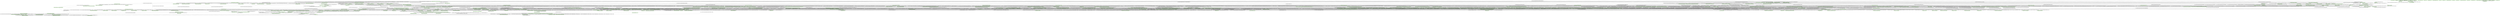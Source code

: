 digraph G {
  node [color=".3 .2 1.0",shape=box,style=filled];
  edge [];
  "0" [label="<javax.swing.JButton: void <init>(javax.swing.Icon)>",];
  "1" [label="<at.bestsolution.drawswf.menu.DrawFileMenu: void addSaveAction(java.lang.String,java.lang.String,java.lang.String,int,javax.swing.KeyStroke)>",];
  "2" [label="<org.apache.batik.ext.awt.MultipleGradientPaint: void <clinit>()>",];
  "3" [label="<java.awt.Container: void setLayout(java.awt.LayoutManager)>",];
  "4" [label="<at.bestsolution.ext.swing.AlphaColorJButton: void <init>(at.bestsolution.ext.swing.icon.IIconFactory,java.lang.String,java.awt.Color)>",];
  "5" [label="<at.bestsolution.drawswf.menu.DrawFileMenu: void addNewFileAction(java.lang.String,java.lang.String,java.lang.String,int,javax.swing.KeyStroke)>",];
  "6" [label="<java.lang.System: void arraycopy(java.lang.Object,int,java.lang.Object,int,int)>",];
  "7" [label="<javax.swing.JList: void <init>(javax.swing.ListModel)>",];
  "8" [label="<java.awt.geom.Point2D: boolean equals(java.lang.Object)>",];
  "9" [label="<java.io.FileInputStream: void <init>(java.io.File)>",];
  "10" [label="<javax.swing.JScrollPane: void <init>()>",];
  "11" [label="<at.bestsolution.ext.awt.FontLoader$1: void <init>(at.bestsolution.ext.awt.FontLoader)>",];
  "12" [label="<java.net.URLClassLoader: java.net.URLClassLoader newInstance(java.net.URL[])>",];
  "13" [label="<at.bestsolution.drawswf.toolbar.DrawFileToolbar: void addGraphicTemplateAction(java.lang.String,java.lang.String,java.lang.String,int,javax.swing.KeyStroke)>",];
  "14" [label="<javax.swing.JWindow: void <init>(java.awt.Frame)>",];
  "15" [label="<at.bestsolution.drawswf.DrawingPanel: void <init>(java.awt.Dimension,at.bestsolution.drawswf.DrawObjectList)>",];
  "16" [label="<java.lang.NoClassDefFoundError: void <init>()>",];
  "17" [label="<at.bestsolution.drawswf.actions.SetCanvasSizeAction: void <init>(java.lang.String,java.lang.String,at.bestsolution.drawswf.DrawingPanel,javax.swing.JFrame)>",];
  "18" [label="<java.awt.Component: void setVisible(boolean)>",];
  "19" [label="<java.io.File: boolean createNewFile()>",];
  "20" [label="<org.apache.batik.ext.awt.LinearGradientPaint: void <init>(java.awt.geom.Point2D,java.awt.geom.Point2D,float[],java.awt.Color[],org.apache.batik.ext.awt.MultipleGradientPaint$CycleMethodEnum,org.apache.batik.ext.awt.MultipleGradientPaint$ColorSpaceEnum,java.awt.geom.AffineTransform)>",];
  "21" [label="<javax.swing.JComponent: void setMinimumSize(java.awt.Dimension)>",];
  "22" [label="<java.awt.GraphicsEnvironment: java.awt.GraphicsEnvironment getLocalGraphicsEnvironment()>",];
  "23" [label="<at.bestsolution.drawswf.SplashScreen: void progress(int)>",];
  "24" [label="<at.bestsolution.ext.swing.icon.SolidColoredIcon: void fireStateChanged()>",];
  "25" [label="<java.awt.Dialog: void show()>",];
  "26" [label="<at.bestsolution.drawswf.actions.SaveAction: void <init>(java.lang.String,java.lang.String,java.lang.String,at.bestsolution.drawswf.DrawingPanel,int,javax.swing.KeyStroke)>",];
  "27" [label="<at.bestsolution.drawswf.toolbar.DrawEditToolbar: void addClearAction(java.lang.String,java.lang.String,java.lang.String,int,javax.swing.KeyStroke)>",];
  "28" [label="<at.bestsolution.drawswf.toolbar.DrawFileToolbar: void addFileAction(java.lang.String,java.lang.String,java.lang.String,boolean,int,javax.swing.KeyStroke,boolean)>",];
  "29" [label="<javax.swing.AbstractButton: void addActionListener(java.awt.event.ActionListener)>",];
  "30" [label="<java.lang.Object: void <clinit>()>",];
  "31" [label="<javax.swing.JFrame: void <clinit>()>",];
  "32" [label="<javax.swing.JProgressBar: void setValue(int)>",];
  "33" [label="<at.bestsolution.drawswf.DrawToolBar: void <init>(at.bestsolution.drawswf.DrawObjectList)>",];
  "34" [label="<java.lang.Throwable: java.lang.Throwable initCause(java.lang.Throwable)>",];
  "35" [label="<at.bestsolution.ext.awt.FontLoader: at.bestsolution.ext.awt.FontLoader getInstance()>",];
  "36" [label="<at.bestsolution.ext.awt.FontLoader: void loadAdditionalFonts(java.lang.String)>",];
  "37" [label="<java.lang.IllegalArgumentException: void <init>(java.lang.String)>",];
  "38" [label="<java.lang.System: java.lang.String getProperty(java.lang.String)>",];
  "39" [label="<java.awt.event.MouseAdapter: void <init>()>",];
  "40" [label="<at.bestsolution.drawswf.MainWindow: void drawIt(at.bestsolution.drawswf.SplashScreen)>",];
  "41" [label="<org.apache.batik.ext.awt.MultipleGradientPaint: void <init>(float[],java.awt.Color[],org.apache.batik.ext.awt.MultipleGradientPaint$CycleMethodEnum,org.apache.batik.ext.awt.MultipleGradientPaint$ColorSpaceEnum,java.awt.geom.AffineTransform)>",];
  "42" [label="<at.bestsolution.drawswf.actions.SaveAction: void <init>(java.lang.String,java.lang.String,at.bestsolution.drawswf.DrawingPanel)>",];
  "43" [label="<at.bestsolution.drawswf.SplashScreen: void addListeners()>",];
  "44" [label="<java.util.Properties: java.lang.String getProperty(java.lang.String)>",];
  "45" [label="<at.bestsolution.drawswf.actions.AboutAction: void <init>(java.lang.String,java.lang.String,java.lang.String,at.bestsolution.drawswf.DrawingPanel,int,javax.swing.KeyStroke)>",];
  "46" [label="<at.bestsolution.drawswf.MainWindow: java.lang.String getImagePath()>",];
  "47" [label="<at.bestsolution.drawswf.actions.SetCanvasSizeAction: void <init>(java.lang.String,java.lang.String,java.lang.String,at.bestsolution.drawswf.DrawingPanel,javax.swing.JFrame,int,javax.swing.KeyStroke)>",];
  "48" [label="<at.bestsolution.drawswf.actions.OpenOptionsDialogAction: void <init>(java.lang.String,java.lang.String,java.lang.String,at.bestsolution.drawswf.DrawingPanel,int,javax.swing.KeyStroke)>",];
  "49" [label="<at.bestsolution.drawswf.toolbar.DrawToolsToolbar: void addSetCanvasSizeAction(java.lang.String,java.lang.String,java.lang.String,int,javax.swing.KeyStroke)>",];
  "50" [label="<java.io.FileOutputStream: void <init>(java.io.File)>",];
  "51" [label="<javax.swing.JMenu: javax.swing.JMenuItem add(javax.swing.Action)>",];
  "52" [label="<at.bestsolution.drawswf.PluginLoader: java.util.ArrayList loadPlugins()>",];
  "53" [label="<javax.swing.JToolBar: void <init>()>",];
  "54" [label="<javax.swing.JScrollPane: void setViewportView(java.awt.Component)>",];
  "55" [label="<at.bestsolution.util.BestsolutionConfiguration: void loadConfig(java.io.InputStream,java.lang.String)>",];
  "56" [label="<javax.swing.JFrame: void <init>(java.lang.String)>",];
  "57" [label="<org.apache.batik.ext.awt.LinearGradientPaint: void <init>(java.awt.geom.Point2D,java.awt.geom.Point2D,float[],java.awt.Color[],org.apache.batik.ext.awt.MultipleGradientPaint$CycleMethodEnum,org.apache.batik.ext.awt.MultipleGradientPaint$ColorSpaceEnum)>",];
  "58" [label="<at.bestsolution.drawswf.DrawMenuBar: void <init>(at.bestsolution.drawswf.DrawObjectList)>",];
  "59" [label="<at.bestsolution.drawswf.toolbar.DrawMovieToolbar: void initToolbar()>",];
  "60" [label="<java.awt.Window: void addWindowListener(java.awt.event.WindowListener)>",];
  "61" [label="<at.bestsolution.drawswf.menu.DrawMovieMenu: void addPlayAction(java.lang.String,java.lang.String,java.lang.String,int,javax.swing.KeyStroke,boolean)>",];
  "62" [label="<javax.swing.JToolBar: javax.swing.JButton add(javax.swing.Action)>",];
  "63" [label="<at.bestsolution.drawswf.menu.DrawToolsMenu: void initMenu()>",];
  "64" [label="<java.awt.event.WindowAdapter: void <init>()>",];
  "65" [label="<org.apache.batik.ext.awt.MultipleGradientPaint$ColorSpaceEnum: void <init>()>",];
  "66" [label="<java.awt.geom.AffineTransform: void <init>()>",];
  "67" [label="<java.lang.StringBuffer: void <init>()>",];
  "68" [label="<java.awt.Window: void dispose()>",];
  "69" [label="<java.awt.Toolkit: java.awt.Toolkit getDefaultToolkit()>",];
  "70" [label="<at.bestsolution.drawswf.actions.ClearAction: void <init>(java.lang.String,java.lang.String,java.lang.String,at.bestsolution.drawswf.DrawingPanel,int,javax.swing.KeyStroke)>",];
  "71" [label="<java.io.File: boolean exists()>",];
  "72" [label="<DrawSWF: void main(java.lang.String[])>",];
  "73" [label="<at.bestsolution.drawswf.menu.DrawFileMenu: void addFileAction(java.lang.String,java.lang.String,java.lang.String,boolean,int,javax.swing.KeyStroke,boolean)>",];
  "74" [label="<javax.swing.AbstractAction: void <init>()>",];
  "75" [label="<java.io.File: boolean mkdirs()>",];
  "76" [label="<java.awt.GridLayout: void <init>(int,int,int,int)>",];
  "77" [label="<at.bestsolution.drawswf.toolbar.DrawFileToolbar: void addSaveSWFAction(java.lang.String,java.lang.String,java.lang.String,int,javax.swing.KeyStroke)>",];
  "78" [label="<java.awt.Component: void setLocation(int,int)>",];
  "79" [label="<at.bestsolution.util.BestsolutionConfiguration: void save()>",];
  "80" [label="<javax.swing.JComponent: void setToolTipText(java.lang.String)>",];
  "81" [label="<java.lang.ref.Finalizer: void register(java.lang.Object)>",];
  "82" [label="<at.bestsolution.drawswf.actions.RedoAction: void <init>(java.lang.String,java.lang.String,java.lang.String,at.bestsolution.drawswf.DrawingPanel,int,javax.swing.KeyStroke)>",];
  "83" [label="<at.bestsolution.drawswf.menu.DrawHelpMenu: void initMenu()>",];
  "84" [label="<at.bestsolution.drawswf.menu.DrawEditMenu: void addUndoAction(java.lang.String,java.lang.String,java.lang.String,int,javax.swing.KeyStroke)>",];
  "85" [label="<javax.swing.AbstractButton: void setText(java.lang.String)>",];
  "86" [label="<javax.swing.ButtonGroup: void <init>()>",];
  "87" [label="<at.bestsolution.drawswf.menu.DrawFileMenu: void addSaveSWFAction(java.lang.String,java.lang.String,java.lang.String,int,javax.swing.KeyStroke)>",];
  "88" [label="<at.bestsolution.ext.swing.dialog.JGradientChooser: void <clinit>()>",];
  "89" [label="<java.io.FileOutputStream: void close()>",];
  "90" [label="<java.awt.Component: void setSize(java.awt.Dimension)>",];
  "91" [label="<at.bestsolution.drawswf.menu.DrawToolsMenu: void addSetColorAction(javax.swing.JMenu,java.lang.String,java.lang.String,java.lang.String,int,javax.swing.KeyStroke,java.lang.String,java.awt.Color,int)>",];
  "92" [label="<at.bestsolution.drawswf.menu.DrawFileMenu: void <init>(java.lang.String,char)>",];
  "93" [label="<at.bestsolution.drawswf.menu.DrawFileMenu: void initMenu()>",];
  "94" [label="<java.awt.Font: java.awt.Font createFont(int,java.io.InputStream)>",];
  "95" [label="<at.bestsolution.ext.awt.FontLoader: void addAdditionalPath(java.lang.String)>",];
  "96" [label="<javax.swing.JMenuBar: void <init>()>",];
  "97" [label="<at.bestsolution.drawswf.actions.FileAction: void <init>(java.lang.String,java.lang.String,java.lang.String,at.bestsolution.drawswf.DrawingPanel,boolean,int,javax.swing.KeyStroke,boolean)>",];
  "98" [label="<at.bestsolution.ext.swing.icon.GradientIcon: java.lang.Class class$(java.lang.String)>",];
  "99" [label="<javax.swing.JRadioButton: void <init>()>",];
  "100" [label="<java.io.File: void <init>(java.lang.String)>",];
  "101" [label="<java.awt.geom.Point2D: java.lang.Object clone()>",];
  "102" [label="<java.io.File: java.io.File[] listFiles(java.io.FileFilter)>",];
  "103" [label="<javax.swing.AbstractButton: void addChangeListener(javax.swing.event.ChangeListener)>",];
  "104" [label="<at.bestsolution.drawswf.toolbar.DrawEditToolbar: void addRedoAction(java.lang.String,java.lang.String,java.lang.String,int,javax.swing.KeyStroke)>",];
  "105" [label="<java.awt.Component: void setSize(int,int)>",];
  "106" [label="<java.util.HashMap: java.lang.Object put(java.lang.Object,java.lang.Object)>",];
  "107" [label="<javax.swing.event.EventListenerList: java.lang.Object[] getListenerList()>",];
  "108" [label="<at.bestsolution.drawswf.MainWindow: void setFrameToCenter()>",];
  "109" [label="<at.bestsolution.ext.swing.icon.GradientIcon: void <init>(org.apache.batik.ext.awt.MultipleGradientPaint,int,int,int,int)>",];
  "110" [label="<at.bestsolution.drawswf.toolbar.DrawFileToolbar: void <init>()>",];
  "111" [label="<at.bestsolution.drawswf.menu.DrawToolsMenu: javax.swing.JRadioButtonMenuItem createMenuRadioButton(java.lang.String,java.lang.String,java.lang.String,int,int,javax.swing.KeyStroke,int)>",];
  "112" [label="<at.bestsolution.drawswf.menu.DrawEditMenu: void initMenu()>",];
  "113" [label="<at.bestsolution.drawswf.menu.DrawMovieMenu: void initMenu()>",];
  "114" [label="<at.bestsolution.drawswf.actions.FileAction: void <init>(java.lang.String,java.lang.String,at.bestsolution.drawswf.DrawingPanel,boolean,boolean)>",];
  "115" [label="<javax.swing.AbstractButton: void setMnemonic(int)>",];
  "116" [label="<at.bestsolution.util.ExtensionsClassLoader$1: void <init>()>",];
  "117" [label="<at.bestsolution.drawswf.toolbar.DrawMovieToolbar: void addPlayAction(java.lang.String,java.lang.String,java.lang.String,int,javax.swing.KeyStroke,boolean)>",];
  "118" [label="<at.bestsolution.ext.swing.icon.SolidColoredIcon: java.lang.Class class$(java.lang.String)>",];
  "119" [label="<java.awt.Frame: void <clinit>()>",];
  "120" [label="<at.bestsolution.drawswf.IconProvider: at.bestsolution.ext.swing.icon.SolidColoredIcon getSolidColorIcon(java.lang.String)>",];
  "121" [label="<java.util.HashMap: java.lang.Object get(java.lang.Object)>",];
  "122" [label="<java.lang.Integer: void <init>(int)>",];
  "123" [label="<at.bestsolution.drawswf.menu.DrawEditMenu: void addRedoAction(java.lang.String,java.lang.String,java.lang.String,int,javax.swing.KeyStroke)>",];
  "124" [label="<at.bestsolution.drawswf.toolbar.DrawToolsToolbar: void <init>()>",];
  "125" [label="<javax.swing.JDialog: java.awt.Container getContentPane()>",];
  "126" [label="<at.bestsolution.drawswf.toolbar.DrawEditToolbar: void initToolbar()>",];
  "127" [label="<at.bestsolution.ext.swing.icon.SolidColoredIcon: void setFillColor(java.awt.Color)>",];
  "128" [label="<javax.swing.JDialog: void <clinit>()>",];
  "129" [label="<java.lang.StringBuffer: java.lang.StringBuffer append(java.lang.String)>",];
  "130" [label="<java.awt.Frame: void setIconImage(java.awt.Image)>",];
  "131" [label="<java.lang.NullPointerException: void <init>(java.lang.String)>",];
  "132" [label="<at.bestsolution.drawswf.menu.DrawToolsMenu: void addSetCanvasSizeAction(java.lang.String,java.lang.String,java.lang.String,int,javax.swing.KeyStroke)>",];
  "133" [label="<java.net.URL: void <init>(java.lang.String,java.lang.String,java.lang.String)>",];
  "134" [label="<at.bestsolution.drawswf.MainWindow: void <clinit>()>",];
  "135" [label="<java.awt.Window: void <clinit>()>",];
  "136" [label="<at.bestsolution.drawswf.MainWindow: void <init>()>",];
  "137" [label="<javax.swing.JComponent: void <clinit>()>",];
  "138" [label="<javax.swing.JProgressBar: void <init>(int,int)>",];
  "139" [label="<at.bestsolution.drawswf.actions.SetDrawingModeAction: void <init>(java.lang.String,at.bestsolution.drawswf.DrawingPanel,int,at.bestsolution.drawswf.MainWindow,int)>",];
  "140" [label="<javax.swing.DefaultListModel: void <init>()>",];
  "141" [label="<javax.swing.JFrame: java.awt.Container getContentPane()>",];
  "142" [label="<javax.swing.JMenu: void <init>(java.lang.String)>",];
  "143" [label="<java.util.Properties: void <init>(java.util.Properties)>",];
  "144" [label="<javax.swing.AbstractButton: void setAction(javax.swing.Action)>",];
  "145" [label="<at.bestsolution.drawswf.actions.UndoAction: void <init>(java.lang.String,java.lang.String,at.bestsolution.drawswf.DrawingPanel)>",];
  "146" [label="<java.lang.Thread: void start()>",];
  "147" [label="<at.bestsolution.drawswf.MainWindow: void setI18n()>",];
  "148" [label="<at.bestsolution.drawswf.util.DrawSWFConfig: void loadConfig()>",];
  "149" [label="<java.awt.Color: void <init>(int,int,int)>",];
  "150" [label="<at.bestsolution.drawswf.menu.DrawHelpMenu: void <init>(java.lang.String,char)>",];
  "151" [label="<at.bestsolution.drawswf.toolbar.DrawToolsToolbar: void addSetLineWidthAction(java.lang.String,java.lang.String,java.lang.String,int,javax.swing.KeyStroke)>",];
  "152" [label="<java.util.TreeMap: java.lang.Object put(java.lang.Object,java.lang.Object)>",];
  "153" [label="<at.bestsolution.drawswf.DrawObjectList: void addComponents()>",];
  "154" [label="<at.bestsolution.drawswf.actions.AbstractDrawAction: void <init>(java.lang.String,java.lang.String,java.lang.String,at.bestsolution.drawswf.DrawingPanel,int,javax.swing.KeyStroke)>",];
  "155" [label="<at.bestsolution.drawswf.actions.SetLineWidthAction: void <init>(java.lang.String,java.lang.String,at.bestsolution.drawswf.DrawingPanel)>",];
  "156" [label="<at.bestsolution.util.ExtensionsClassLoader: void <clinit>()>",];
  "157" [label="<javax.swing.ImageIcon: void <init>(java.net.URL)>",];
  "158" [label="<javax.swing.event.EventListenerList: void <init>()>",];
  "159" [label="<at.bestsolution.drawswf.actions.SaveSWFAction: void <init>(java.lang.String,java.lang.String,at.bestsolution.drawswf.DrawingPanel)>",];
  "160" [label="<java.io.File: void <clinit>()>",];
  "161" [label="<java.awt.Component: void addMouseListener(java.awt.event.MouseListener)>",];
  "162" [label="<java.util.ArrayList: boolean add(java.lang.Object)>",];
  "163" [label="<javax.swing.JMenuItem: void setAccelerator(javax.swing.KeyStroke)>",];
  "164" [label="<javax.swing.JProgressBar: void setStringPainted(boolean)>",];
  "165" [label="<javax.swing.AbstractButton: void setActionCommand(java.lang.String)>",];
  "166" [label="<at.bestsolution.drawswf.actions.UndoAction: void <init>(java.lang.String,java.lang.String,java.lang.String,at.bestsolution.drawswf.DrawingPanel,int,javax.swing.KeyStroke)>",];
  "167" [label="<java.awt.Component: int getWidth()>",];
  "168" [label="<javax.swing.JMenu: void addSeparator()>",];
  "169" [label="<at.bestsolution.util.BestsolutionConfiguration: java.lang.String getProperty(java.lang.String)>",];
  "170" [label="<at.bestsolution.drawswf.actions.GraphicTemplateAction: void <init>(java.lang.String,java.lang.String,at.bestsolution.drawswf.DrawingPanel)>",];
  "171" [label="<at.bestsolution.drawswf.menu.DrawEditMenu: void <init>(java.lang.String,char)>",];
  "172" [label="<at.bestsolution.drawswf.toolbar.DrawFileToolbar: void initToolbar()>",];
  "173" [label="<at.bestsolution.drawswf.DrawObjectList: void <init>(at.bestsolution.drawswf.MainWindow)>",];
  "174" [label="<at.bestsolution.drawswf.SplashScreen$1: void <init>(at.bestsolution.drawswf.SplashScreen)>",];
  "175" [label="<javax.swing.JPanel: void <init>(java.awt.LayoutManager)>",];
  "176" [label="<javax.swing.JMenu: javax.swing.JMenuItem add(javax.swing.JMenuItem)>",];
  "177" [label="<java.net.URL: java.net.URLConnection openConnection()>",];
  "178" [label="<at.bestsolution.drawswf.PluginLoader: void <init>()>",];
  "179" [label="<at.bestsolution.util.BestsolutionConfiguration: void <init>()>",];
  "180" [label="<at.bestsolution.drawswf.toolbar.DrawEditToolbar: void addUndoAction(java.lang.String,java.lang.String,java.lang.String,int,javax.swing.KeyStroke)>",];
  "181" [label="<java.util.AbstractList: java.util.ListIterator listIterator()>",];
  "182" [label="<java.awt.Component: void addMouseMotionListener(java.awt.event.MouseMotionListener)>",];
  "183" [label="<at.bestsolution.drawswf.menu.DrawFileMenu: void addGraphicTemplateAction(java.lang.String,java.lang.String,java.lang.String,int,javax.swing.KeyStroke)>",];
  "184" [label="<java.util.Properties: void load(java.io.InputStream)>",];
  "185" [label="<at.bestsolution.util.ExtensionsClassLoader: java.lang.Class class$(java.lang.String)>",];
  "186" [label="<org.apache.batik.ext.awt.MultipleGradientPaint$CycleMethodEnum: void <init>()>",];
  "187" [label="<java.awt.Component: java.awt.Dimension getSize()>",];
  "188" [label="<java.awt.Container: java.awt.Component add(java.awt.Component)>",];
  "189" [label="<at.bestsolution.drawswf.toolbar.DrawToolsToolbar: void addSetColorAction(java.lang.String,java.lang.String,java.lang.String,int,javax.swing.KeyStroke,java.lang.String,java.awt.Color,int)>",];
  "190" [label="<at.bestsolution.ext.swing.icon.SolidColoredIcon: void <init>(java.awt.Color,int,int,int,int)>",];
  "191" [label="<javax.swing.JSplitPane: void setDividerLocation(int)>",];
  "192" [label="<javax.swing.BorderFactory: javax.swing.border.Border createEtchedBorder(int)>",];
  "193" [label="<javax.swing.JComponent: void setBackground(java.awt.Color)>",];
  "194" [label="<at.bestsolution.drawswf.actions.ExitAction: void <init>(java.lang.String,java.lang.String,java.lang.String,at.bestsolution.drawswf.DrawingPanel,int,javax.swing.KeyStroke)>",];
  "195" [label="<at.bestsolution.drawswf.toolbar.DrawToolsToolbar: void initToolbar()>",];
  "196" [label="<at.bestsolution.drawswf.actions.PlayAction: void <init>(java.lang.String,java.lang.String,at.bestsolution.drawswf.DrawingPanel,boolean)>",];
  "197" [label="<java.lang.Object: void <init>()>",];
  "198" [label="<javax.swing.AbstractButton: void setSelectedIcon(javax.swing.Icon)>",];
  "199" [label="<javax.swing.JToolBar: void addSeparator()>",];
  "200" [label="<javax.swing.JFrame: void setJMenuBar(javax.swing.JMenuBar)>",];
  "201" [label="<java.awt.Component: void setName(java.lang.String)>",];
  "202" [label="<java.lang.System: void <clinit>()>",];
  "203" [label="<at.bestsolution.ext.swing.AlphaColorJMenuItem: void <init>(at.bestsolution.ext.swing.icon.IIconFactory,java.lang.String,java.awt.Color)>",];
  "204" [label="<at.bestsolution.ext.swing.icon.GradientIcon: void fireStateChanged()>",];
  "205" [label="<java.util.Properties: void <init>()>",];
  "206" [label="<at.bestsolution.ext.awt.FontLoader: void <clinit>()>",];
  "207" [label="<at.bestsolution.drawswf.actions.AbstractDrawAction: void <init>(java.lang.String,java.lang.String,at.bestsolution.drawswf.DrawingPanel)>",];
  "208" [label="<java.awt.Dialog: void <clinit>()>",];
  "209" [label="<javax.swing.BorderFactory: javax.swing.border.Border createRaisedBevelBorder()>",];
  "210" [label="<at.bestsolution.drawswf.toolbar.DrawFileToolbar: void addSaveAction(java.lang.String,java.lang.String,java.lang.String,int,javax.swing.KeyStroke)>",];
  "211" [label="<at.bestsolution.util.ExtensionsClassLoader: java.lang.ClassLoader getClassLoader(java.lang.String)>",];
  "212" [label="<at.bestsolution.drawswf.menu.DrawMovieMenu: void <init>(java.lang.String,char)>",];
  "213" [label="<javax.swing.JMenu: void <clinit>()>",];
  "214" [label="<javax.swing.JSplitPane: void <init>(int,java.awt.Component,java.awt.Component)>",];
  "215" [label="<javax.swing.JPanel: void <init>()>",];
  "216" [label="<java.lang.StringBuffer: java.lang.StringBuffer append(java.lang.Object)>",];
  "217" [label="<at.bestsolution.drawswf.SplashScreen: void threadIt(int)>",];
  "218" [label="<java.util.Properties: void store(java.io.OutputStream,java.lang.String)>",];
  "219" [label="<at.bestsolution.drawswf.actions.PlayAction: void <init>(java.lang.String,java.lang.String,java.lang.String,at.bestsolution.drawswf.DrawingPanel,int,javax.swing.KeyStroke,boolean)>",];
  "220" [label="<java.util.TreeMap: void <init>()>",];
  "221" [label="<javax.swing.AbstractButton: void setMnemonic(char)>",];
  "222" [label="<java.awt.BorderLayout: void <init>()>",];
  "223" [label="<at.bestsolution.drawswf.util.DrawSWFConfig: void <clinit>()>",];
  "224" [label="<java.awt.BorderLayout: void <init>(int,int)>",];
  "225" [label="<at.bestsolution.drawswf.toolbar.DrawMovieToolbar: void <init>()>",];
  "226" [label="<at.bestsolution.drawswf.actions.ObjectListAction: void <init>(java.lang.String,java.lang.String,java.lang.String,at.bestsolution.drawswf.DrawingPanel,int,at.bestsolution.drawswf.DrawObjectList)>",];
  "227" [label="<java.lang.Thread: void <init>(java.lang.Runnable,java.lang.String)>",];
  "228" [label="<javax.swing.JLabel: void <init>(java.lang.String)>",];
  "229" [label="<java.awt.Container: void <clinit>()>",];
  "230" [label="<java.io.FileInputStream: void close()>",];
  "231" [label="<java.awt.Container: void add(java.awt.Component,java.lang.Object)>",];
  "232" [label="<java.awt.geom.AffineTransform: java.lang.Object clone()>",];
  "233" [label="<java.lang.Object: java.lang.Class getClass()>",];
  "234" [label="<java.awt.Window: void pack()>",];
  "235" [label="<java.util.jar.Attributes$Name: void <clinit>()>",];
  "236" [label="<at.bestsolution.drawswf.DrawingPanel: void <clinit>()>",];
  "237" [label="<java.util.Properties: java.lang.Object setProperty(java.lang.String,java.lang.String)>",];
  "238" [label="<at.bestsolution.util.ExtensionsClassLoader: java.net.URL[] getJars()>",];
  "239" [label="<javax.swing.event.ChangeEvent: void <init>(java.lang.Object)>",];
  "240" [label="<javax.swing.JProgressBar: int getValue()>",];
  "241" [label="<javax.swing.JComponent: void setPreferredSize(java.awt.Dimension)>",];
  "242" [label="<at.bestsolution.drawswf.actions.SetDrawingModeAction: void <init>(java.lang.String,java.lang.String,at.bestsolution.drawswf.DrawingPanel,int,int,javax.swing.KeyStroke,at.bestsolution.drawswf.MainWindow,int)>",];
  "243" [label="<javax.swing.JDialog: void <init>(java.awt.Frame,java.lang.String)>",];
  "244" [label="<at.bestsolution.drawswf.toolbar.DrawEditToolbar: void <init>()>",];
  "245" [label="<java.io.FileInputStream: void <init>(java.lang.String)>",];
  "246" [label="<java.util.ArrayList: int size()>",];
  "247" [label="<at.bestsolution.drawswf.toolbar.DrawToolsToolbar: void addDrawObject(java.lang.String,java.lang.String,java.lang.String,int,javax.swing.KeyStroke,int)>",];
  "248" [label="<java.awt.geom.Point2D$Float: void <init>(float,float)>",];
  "249" [label="<java.lang.Class: java.lang.Class forName(java.lang.String)>",];
  "250" [label="<java.awt.Dimension: void <init>(int,int)>",];
  "251" [label="<at.bestsolution.drawswf.IconProvider: void <init>()>",];
  "252" [label="<at.bestsolution.ext.swing.AlphaColorJButton: void <init>(at.bestsolution.ext.swing.icon.IIconFactory,java.lang.String)>",];
  "253" [label="<javax.swing.AbstractButton: void setIcon(javax.swing.Icon)>",];
  "254" [label="<javax.swing.ButtonGroup: void add(javax.swing.AbstractButton)>",];
  "255" [label="<at.bestsolution.drawswf.MainWindow$1: void <init>(at.bestsolution.drawswf.MainWindow)>",];
  "256" [label="<at.bestsolution.drawswf.actions.SetLineWidthAction: void <init>(java.lang.String,java.lang.String,java.lang.String,at.bestsolution.drawswf.DrawingPanel,int,javax.swing.KeyStroke)>",];
  "257" [label="<at.bestsolution.drawswf.actions.ClearAction: void <init>(java.lang.String,java.lang.String,at.bestsolution.drawswf.DrawingPanel)>",];
  "258" [label="<java.util.HashMap: void <init>()>",];
  "259" [label="<at.bestsolution.ext.awt.FontLoader: void loadStandardFonts()>",];
  "260" [label="<java.io.File: java.io.File getParentFile()>",];
  "261" [label="<java.util.Locale: void <init>(java.lang.String)>",];
  "262" [label="<java.awt.BasicStroke: void <init>(float,int,int)>",];
  "263" [label="<at.bestsolution.drawswf.menu.DrawToolsMenu: void addDrawObject(javax.swing.JMenu,java.lang.String,java.lang.String,java.lang.String,int,javax.swing.KeyStroke,int)>",];
  "264" [label="<javax.swing.JRadioButtonMenuItem: void <init>(java.lang.String)>",];
  "265" [label="<at.bestsolution.drawswf.MainWindow: void setIcon()>",];
  "266" [label="<at.bestsolution.drawswf.menu.DrawEditMenu: void addClearAction(java.lang.String,java.lang.String,java.lang.String,int,javax.swing.KeyStroke)>",];
  "267" [label="<java.util.LinkedList: void <init>()>",];
  "268" [label="<at.bestsolution.drawswf.SplashScreen$3: void <init>(at.bestsolution.drawswf.SplashScreen,int,java.lang.Runnable)>",];
  "269" [label="<at.bestsolution.drawswf.actions.RedoAction: void <init>(java.lang.String,java.lang.String,at.bestsolution.drawswf.DrawingPanel)>",];
  "270" [label="<java.lang.Class: java.lang.ClassLoader getClassLoader()>",];
  "271" [label="<javax.swing.JButton: void <init>()>",];
  "272" [label="<at.bestsolution.drawswf.menu.DrawToolsMenu: void <init>(java.lang.String,char,at.bestsolution.drawswf.DrawObjectList)>",];
  "273" [label="<java.awt.Color: void <clinit>()>",];
  "274" [label="<at.bestsolution.drawswf.util.DrawSWFConfig: void <init>()>",];
  "275" [label="<javax.swing.KeyStroke: javax.swing.KeyStroke getKeyStroke(int,int)>",];
  "276" [label="<javax.swing.JLabel: void <init>(javax.swing.Icon)>",];
  "277" [label="<at.bestsolution.drawswf.MainWindow: at.bestsolution.drawswf.DrawingPanel getDrawingPanel()>",];
  "278" [label="<at.bestsolution.drawswf.actions.GraphicTemplateAction: void <init>(java.lang.String,java.lang.String,java.lang.String,at.bestsolution.drawswf.DrawingPanel,int,javax.swing.KeyStroke)>",];
  "279" [label="<javax.swing.JLabel: void setHorizontalAlignment(int)>",];
  "280" [label="<at.bestsolution.util.BestsolutionConfiguration: void setProperty(java.lang.String,java.lang.String)>",];
  "281" [label="<java.util.ResourceBundle: java.util.ResourceBundle getBundle(java.lang.String,java.util.Locale)>",];
  "282" [label="<at.bestsolution.drawswf.menu.DrawToolsMenu: void addSetLineWidthAction(java.lang.String,java.lang.String,java.lang.String,int,javax.swing.KeyStroke)>",];
  "283" [label="<at.bestsolution.drawswf.util.DrawSWFConfig: at.bestsolution.drawswf.util.DrawSWFConfig getInstance()>",];
  "284" [label="<at.bestsolution.drawswf.SplashScreen: void addContainers(javax.swing.JPanel)>",];
  "285" [label="<at.bestsolution.util.ExtensionsClassLoader: java.lang.String getMainClassName(java.net.URL)>",];
  "286" [label="<javax.swing.JMenuItem: void <init>()>",];
  "287" [label="<java.lang.String: void <clinit>()>",];
  "288" [label="<java.util.ArrayList: void <init>()>",];
  "289" [label="<at.bestsolution.drawswf.toolbar.DrawToolsToolbar: javax.swing.JRadioButton createToolbarRadioButton(java.lang.String,java.lang.String,int,int)>",];
  "290" [label="<at.bestsolution.drawswf.actions.SaveSWFAction: void <init>(java.lang.String,java.lang.String,java.lang.String,at.bestsolution.drawswf.DrawingPanel,int,javax.swing.KeyStroke)>",];
  "291" [label="<at.bestsolution.drawswf.IconProvider: void <clinit>()>",];
  "292" [label="<at.bestsolution.ext.awt.FontLoader: void <init>()>",];
  "293" [label="<at.bestsolution.drawswf.SplashScreen: void <init>(javax.swing.JFrame,int)>",];
  "294" [label="<javax.swing.JWindow: java.awt.Container getContentPane()>",];
  "295" [label="<at.bestsolution.ext.swing.icon.GradientIcon: void setGradient(org.apache.batik.ext.awt.MultipleGradientPaint)>",];
  "296" [label="<at.bestsolution.drawswf.IconProvider: at.bestsolution.drawswf.IconProvider getInstance()>",];
  "297" [label="<javax.swing.AbstractAction: void putValue(java.lang.String,java.lang.Object)>",];
  "298" [label="<at.bestsolution.drawswf.MainWindow: java.util.ResourceBundle getI18n()>",];
  "299" [label="<at.bestsolution.drawswf.SplashScreen$2: void <init>(at.bestsolution.drawswf.SplashScreen)>",];
  "300" [label="<javax.swing.JList: void addListSelectionListener(javax.swing.event.ListSelectionListener)>",];
  "301" [label="<javax.swing.JComponent: void setBorder(javax.swing.border.Border)>",];
  "302" [label="<javax.swing.AbstractButton: void setSelected(boolean)>",];
  "303" [label="<at.bestsolution.drawswf.actions.NewFileAction: void <init>(java.lang.String,java.lang.String,java.lang.String,at.bestsolution.drawswf.DrawingPanel,int,javax.swing.KeyStroke)>",];
  "304" [label="<javax.swing.JMenuBar: javax.swing.JMenu add(javax.swing.JMenu)>",];
  "305" [label="<java.awt.Component: void <clinit>()>",];
  "1" -> "51" [label="[3@L-1] $r7 = invokevirtual %this.<at.bestsolution.drawswf.menu.DrawFileMenu: javax.swing.JMenuItem add(javax.swing.Action)>($r0);",];
  "1" -> "277" [label="[1@L-1] $r4 = invokestatic <at.bestsolution.drawswf.MainWindow: at.bestsolution.drawswf.DrawingPanel getDrawingPanel()>();",];
  "1" -> "26" [label="[2@L-1] invokespecial $r0.<at.bestsolution.drawswf.actions.SaveAction: void <init>(java.lang.String,java.lang.String,java.lang.String,at.bestsolution.drawswf.DrawingPanel,int,javax.swing.KeyStroke)>(r1, r2, r3, $r4, i0, r5);",];
  "2" -> "186" [label="[1@L-1] invokespecial $r0.<org.apache.batik.ext.awt.MultipleGradientPaint$CycleMethodEnum: void <init>()>();",];
  "2" -> "186" [label="[4@L-1] invokespecial $r1.<org.apache.batik.ext.awt.MultipleGradientPaint$CycleMethodEnum: void <init>()>();",];
  "2" -> "65" [label="[13@L-1] invokespecial $r4.<org.apache.batik.ext.awt.MultipleGradientPaint$ColorSpaceEnum: void <init>()>();",];
  "2" -> "186" [label="[7@L-1] invokespecial $r2.<org.apache.batik.ext.awt.MultipleGradientPaint$CycleMethodEnum: void <init>()>();",];
  "2" -> "65" [label="[10@L-1] invokespecial $r3.<org.apache.batik.ext.awt.MultipleGradientPaint$ColorSpaceEnum: void <init>()>();",];
  "4" -> "252" [label="[0@L-1] invokespecial %this.<at.bestsolution.ext.swing.AlphaColorJButton: void <init>(at.bestsolution.ext.swing.icon.IIconFactory,java.lang.String)>(r1, r2);",];
  "5" -> "277" [label="[1@L-1] $r4 = invokestatic <at.bestsolution.drawswf.MainWindow: at.bestsolution.drawswf.DrawingPanel getDrawingPanel()>();",];
  "5" -> "303" [label="[2@L-1] invokespecial $r0.<at.bestsolution.drawswf.actions.NewFileAction: void <init>(java.lang.String,java.lang.String,java.lang.String,at.bestsolution.drawswf.DrawingPanel,int,javax.swing.KeyStroke)>(r1, r2, r3, $r4, i0, r5);",];
  "5" -> "51" [label="[3@L-1] invokevirtual %this.<at.bestsolution.drawswf.menu.DrawFileMenu: javax.swing.JMenuItem add(javax.swing.Action)>($r0);",];
  "11" -> "197" [label="[1@L-1] invokespecial %this.<java.lang.Object: void <init>()>();",];
  "13" -> "277" [label="[1@L-1] $r3 = invokestatic <at.bestsolution.drawswf.MainWindow: at.bestsolution.drawswf.DrawingPanel getDrawingPanel()>();",];
  "13" -> "62" [label="[3@L-1] invokevirtual %this.<at.bestsolution.drawswf.toolbar.DrawFileToolbar: javax.swing.JButton add(javax.swing.Action)>($r0);",];
  "13" -> "170" [label="[2@L-1] invokespecial $r0.<at.bestsolution.drawswf.actions.GraphicTemplateAction: void <init>(java.lang.String,java.lang.String,at.bestsolution.drawswf.DrawingPanel)>(r1, r2, $r3);",];
  "15" -> "161" [label="[35@L-1] invokevirtual %this.<at.bestsolution.drawswf.DrawingPanel: void addMouseListener(java.awt.event.MouseListener)>(%this);",];
  "15" -> "267" [label="[28@L-1] invokespecial $r9.<java.util.LinkedList: void <init>()>();",];
  "15" -> "21" [label="[13@L-1] invokevirtual %this.<at.bestsolution.drawswf.DrawingPanel: void setMinimumSize(java.awt.Dimension)>($r3);",];
  "15" -> "262" [label="[21@L-1] invokespecial $r6.<java.awt.BasicStroke: void <init>(float,int,int)>(%floatconst4, %intconst5, %intconst5);",];
  "15" -> "267" [label="[31@L-1] invokespecial $r10.<java.util.LinkedList: void <init>()>();",];
  "15" -> "182" [label="[36@L-1] invokevirtual %this.<at.bestsolution.drawswf.DrawingPanel: void addMouseMotionListener(java.awt.event.MouseMotionListener)>(%this);",];
  "15" -> "215" [label="[0@L-1] invokespecial %this.<javax.swing.JPanel: void <init>()>();",];
  "15" -> "90" [label="[17@L-1] invokevirtual %this.<at.bestsolution.drawswf.DrawingPanel: void setSize(java.awt.Dimension)>($r5);",];
  "15" -> "241" [label="[15@L-1] invokevirtual %this.<at.bestsolution.drawswf.DrawingPanel: void setPreferredSize(java.awt.Dimension)>($r4);",];
  "17" -> "129" [label="[3@L-1] $r3 = invokevirtual $r2.<java.lang.StringBuffer: java.lang.StringBuffer append(java.lang.String)>(%stringconst0);",];
  "17" -> "207" [label="[6@L-1] invokespecial %this.<at.bestsolution.drawswf.actions.AbstractDrawAction: void <init>(java.lang.String,java.lang.String,at.bestsolution.drawswf.DrawingPanel)>(r1, $r6, r7);",];
  "17" -> "67" [label="[1@L-1] invokespecial $r2.<java.lang.StringBuffer: void <init>()>();",];
  "20" -> "101" [label="[14@L-1] $r9 = invokevirtual r6.<java.awt.geom.Point2D: java.lang.Object clone()>();",];
  "20" -> "8" [label="[7@L-1] $z0 = invokevirtual r6.<java.awt.geom.Point2D: boolean equals(java.lang.Object)>(r8);",];
  "20" -> "41" [label="[0@L-1] invokespecial %this.<org.apache.batik.ext.awt.MultipleGradientPaint: void <init>(float[],java.awt.Color[],org.apache.batik.ext.awt.MultipleGradientPaint$CycleMethodEnum,org.apache.batik.ext.awt.MultipleGradientPaint$ColorSpaceEnum,java.awt.geom.AffineTransform)>(r1, r2, r3, r4, r5);",];
  "20" -> "101" [label="[17@L-1] $r11 = invokevirtual r8.<java.awt.geom.Point2D: java.lang.Object clone()>();",];
  "20" -> "131" [label="[5@L-1] invokespecial $r7.<java.lang.NullPointerException: void <init>(java.lang.String)>(%stringconst0);",];
  "20" -> "37" [label="[12@L-1] invokespecial $r13.<java.lang.IllegalArgumentException: void <init>(java.lang.String)>(%stringconst2);",];
  "23" -> "32" [label="[7@L-1] invokevirtual $r2.<javax.swing.JProgressBar: void setValue(int)>(i2);",];
  "23" -> "240" [label="[1@L-1] $i0 = invokevirtual $r1.<javax.swing.JProgressBar: int getValue()>();",];
  "24" -> "107" [label="[1@L-1] $r2 = invokevirtual $r1.<javax.swing.event.EventListenerList: java.lang.Object[] getListenerList()>();",];
  "24" -> "239" [label="[21@L-1] invokespecial $r9.<javax.swing.event.ChangeEvent: void <init>(java.lang.Object)>(%this);",];
  "24" -> "118" [label="[11@L-1] $r8 = invokestatic <at.bestsolution.ext.swing.icon.SolidColoredIcon: java.lang.Class class$(java.lang.String)>(%stringconst2);",];
  "26" -> "67" [label="[1@L-1] invokespecial $r3.<java.lang.StringBuffer: void <init>()>();",];
  "26" -> "129" [label="[3@L-1] $r4 = invokevirtual $r3.<java.lang.StringBuffer: java.lang.StringBuffer append(java.lang.String)>(%stringconst0);",];
  "26" -> "154" [label="[6@L-1] invokespecial %this.<at.bestsolution.drawswf.actions.AbstractDrawAction: void <init>(java.lang.String,java.lang.String,java.lang.String,at.bestsolution.drawswf.DrawingPanel,int,javax.swing.KeyStroke)>(r1, r2, $r7, r8, i0, r9);",];
  "27" -> "257" [label="[2@L-1] invokespecial $r0.<at.bestsolution.drawswf.actions.ClearAction: void <init>(java.lang.String,java.lang.String,at.bestsolution.drawswf.DrawingPanel)>(r1, r2, $r3);",];
  "27" -> "62" [label="[3@L-1] invokevirtual %this.<at.bestsolution.drawswf.toolbar.DrawEditToolbar: javax.swing.JButton add(javax.swing.Action)>($r0);",];
  "27" -> "277" [label="[1@L-1] $r3 = invokestatic <at.bestsolution.drawswf.MainWindow: at.bestsolution.drawswf.DrawingPanel getDrawingPanel()>();",];
  "28" -> "277" [label="[1@L-1] $r3 = invokestatic <at.bestsolution.drawswf.MainWindow: at.bestsolution.drawswf.DrawingPanel getDrawingPanel()>();",];
  "28" -> "114" [label="[2@L-1] invokespecial $r0.<at.bestsolution.drawswf.actions.FileAction: void <init>(java.lang.String,java.lang.String,at.bestsolution.drawswf.DrawingPanel,boolean,boolean)>(r1, r2, $r3, z0, z1);",];
  "28" -> "62" [label="[3@L-1] invokevirtual %this.<at.bestsolution.drawswf.toolbar.DrawFileToolbar: javax.swing.JButton add(javax.swing.Action)>($r0);",];
  "33" -> "301" [label="[2@L-1] invokevirtual %this.<at.bestsolution.drawswf.DrawToolBar: void setBorder(javax.swing.border.Border)>($r1);",];
  "33" -> "188" [label="[7@L-1] invokevirtual %this.<at.bestsolution.drawswf.DrawToolBar: java.awt.Component add(java.awt.Component)>($r3);",];
  "33" -> "124" [label="[14@L-1] invokespecial $r6.<at.bestsolution.drawswf.toolbar.DrawToolsToolbar: void <init>()>();",];
  "33" -> "188" [label="[17@L-1] invokevirtual %this.<at.bestsolution.drawswf.DrawToolBar: java.awt.Component add(java.awt.Component)>($r7);",];
  "33" -> "209" [label="[1@L-1] $r1 = invokestatic <javax.swing.BorderFactory: javax.swing.border.Border createRaisedBevelBorder()>();",];
  "33" -> "225" [label="[19@L-1] invokespecial $r8.<at.bestsolution.drawswf.toolbar.DrawMovieToolbar: void <init>()>();",];
  "33" -> "53" [label="[0@L-1] invokespecial %this.<javax.swing.JToolBar: void <init>()>();",];
  "33" -> "110" [label="[4@L-1] invokespecial $r2.<at.bestsolution.drawswf.toolbar.DrawFileToolbar: void <init>()>();",];
  "33" -> "188" [label="[12@L-1] invokevirtual %this.<at.bestsolution.drawswf.DrawToolBar: java.awt.Component add(java.awt.Component)>($r5);",];
  "33" -> "188" [label="[22@L-1] invokevirtual %this.<at.bestsolution.drawswf.DrawToolBar: java.awt.Component add(java.awt.Component)>($r9);",];
  "33" -> "244" [label="[9@L-1] invokespecial $r4.<at.bestsolution.drawswf.toolbar.DrawEditToolbar: void <init>()>();",];
  "35" -> "292" [label="[3@L-1] invokespecial $r2.<at.bestsolution.ext.awt.FontLoader: void <init>()>();",];
  "36" -> "94" [label="[22@L-1] $r10 = invokestatic <java.awt.Font: java.awt.Font createFont(int,java.io.InputStream)>(%intconst1, $r8);",];
  "36" -> "102" [label="[15@L-1] $r7 = invokevirtual $r5.<java.io.File: java.io.File[] listFiles(java.io.FileFilter)>($r3);",];
  "36" -> "230" [label="[26@L-1] invokevirtual $r8.<java.io.FileInputStream: void close()>();",];
  "36" -> "9" [label="[21@L-1] invokespecial $r8.<java.io.FileInputStream: void <init>(java.io.File)>($r9);",];
  "36" -> "152" [label="[25@L-1] invokevirtual $r11.<java.util.TreeMap: java.lang.Object put(java.lang.Object,java.lang.Object)>($r12, $r10);",];
  "36" -> "11" [label="[8@L-1] invokespecial $r3.<at.bestsolution.ext.awt.FontLoader$1: void <init>(at.bestsolution.ext.awt.FontLoader)>(%this);",];
  "36" -> "100" [label="[14@L-1] invokespecial $r5.<java.io.File: void <init>(java.lang.String)>($r6);",];
  "40" -> "147" [label="[0@L-1] invokespecial %this.<at.bestsolution.drawswf.MainWindow: void setI18n()>();",];
  "40" -> "23" [label="[41@L-1] invokevirtual r1.<at.bestsolution.drawswf.SplashScreen: void progress(int)>(%intconst0);",];
  "40" -> "35" [label="[52@L-1] $r19 = invokestatic <at.bestsolution.ext.awt.FontLoader: at.bestsolution.ext.awt.FontLoader getInstance()>();",];
  "40" -> "33" [label="[33@L-1] invokespecial $r11.<at.bestsolution.drawswf.DrawToolBar: void <init>(at.bestsolution.drawswf.DrawObjectList)>($r12);",];
  "40" -> "95" [label="[56@L-1] invokevirtual $r19.<at.bestsolution.ext.awt.FontLoader: void addAdditionalPath(java.lang.String)>($r21);",];
  "40" -> "283" [label="[53@L-1] $r20 = invokestatic <at.bestsolution.drawswf.util.DrawSWFConfig: at.bestsolution.drawswf.util.DrawSWFConfig getInstance()>();",];
  "40" -> "200" [label="[36@L-1] invokevirtual %this.<at.bestsolution.drawswf.MainWindow: void setJMenuBar(javax.swing.JMenuBar)>($r13);",];
  "40" -> "23" [label="[57@L-1] invokevirtual r1.<at.bestsolution.drawswf.SplashScreen: void progress(int)>(%intconst4);",];
  "40" -> "23" [label="[26@L-1] invokevirtual r1.<at.bestsolution.drawswf.SplashScreen: void progress(int)>(%intconst4);",];
  "40" -> "141" [label="[21@L-1] $r7 = invokevirtual %this.<at.bestsolution.drawswf.MainWindow: java.awt.Container getContentPane()>();",];
  "40" -> "23" [label="[8@L-1] invokevirtual r1.<at.bestsolution.drawswf.SplashScreen: void progress(int)>(%intconst0);",];
  "40" -> "25" [label="[47@L-1] invokevirtual $r16.<at.bestsolution.drawswf.DrawObjectList: void show()>();",];
  "40" -> "58" [label="[29@L-1] invokespecial $r9.<at.bestsolution.drawswf.DrawMenuBar: void <init>(at.bestsolution.drawswf.DrawObjectList)>($r10);",];
  "40" -> "108" [label="[44@L-1] invokespecial %this.<at.bestsolution.drawswf.MainWindow: void setFrameToCenter()>();",];
  "40" -> "255" [label="[6@L-1] invokespecial $r2.<at.bestsolution.drawswf.MainWindow$1: void <init>(at.bestsolution.drawswf.MainWindow)>(%this);",];
  "40" -> "23" [label="[4@L-1] invokevirtual r1.<at.bestsolution.drawswf.SplashScreen: void progress(int)>(%intconst0);",];
  "40" -> "173" [label="[10@L-1] invokespecial $r3.<at.bestsolution.drawswf.DrawObjectList: void <init>(at.bestsolution.drawswf.MainWindow)>(%this);",];
  "40" -> "15" [label="[19@L-1] invokespecial $r5.<at.bestsolution.drawswf.DrawingPanel: void <init>(java.awt.Dimension,at.bestsolution.drawswf.DrawObjectList)>($r4, $r6);",];
  "40" -> "23" [label="[45@L-1] invokevirtual r1.<at.bestsolution.drawswf.SplashScreen: void progress(int)>(%intconst0);",];
  "40" -> "23" [label="[43@L-1] invokevirtual r1.<at.bestsolution.drawswf.SplashScreen: void progress(int)>(%intconst0);",];
  "40" -> "265" [label="[3@L-1] invokespecial %this.<at.bestsolution.drawswf.MainWindow: void setIcon()>();",];
  "40" -> "52" [label="[50@L-1] $r18 = invokevirtual $r17.<at.bestsolution.drawswf.PluginLoader: java.util.ArrayList loadPlugins()>();",];
  "40" -> "169" [label="[55@L-1] $r21 = invokevirtual $r20.<at.bestsolution.drawswf.util.DrawSWFConfig: java.lang.String getProperty(java.lang.String)>(%stringconst6);",];
  "40" -> "60" [label="[7@L-1] invokevirtual %this.<at.bestsolution.drawswf.MainWindow: void addWindowListener(java.awt.event.WindowListener)>($r2);",];
  "40" -> "141" [label="[37@L-1] $r14 = invokevirtual %this.<at.bestsolution.drawswf.MainWindow: java.awt.Container getContentPane()>();",];
  "40" -> "234" [label="[42@L-1] invokevirtual %this.<at.bestsolution.drawswf.MainWindow: void pack()>();",];
  "40" -> "178" [label="[49@L-1] invokespecial $r17.<at.bestsolution.drawswf.PluginLoader: void <init>()>();",];
  "40" -> "250" [label="[16@L-1] invokespecial $r4.<java.awt.Dimension: void <init>(int,int)>(%intconst1, %intconst2);",];
  "40" -> "23" [label="[2@L-1] invokevirtual r1.<at.bestsolution.drawswf.SplashScreen: void progress(int)>(%intconst0);",];
  "40" -> "23" [label="[12@L-1] invokevirtual r1.<at.bestsolution.drawswf.SplashScreen: void progress(int)>(%intconst0);",];
  "41" -> "37" [label="[4@L-1] invokespecial $r24.<java.lang.IllegalArgumentException: void <init>(java.lang.String)>(%stringconst0);",];
  "41" -> "37" [label="[41@L-1] invokespecial $r18.<java.lang.IllegalArgumentException: void <init>(java.lang.String)>(%stringconst6);",];
  "41" -> "37" [label="[16@L-1] invokespecial $r22.<java.lang.IllegalArgumentException: void <init>(java.lang.String)>(%stringconst2);",];
  "41" -> "6" [label="[54@L-1] invokestatic <java.lang.System: void arraycopy(java.lang.Object,int,java.lang.Object,int,int)>(r1, %intconst8, $r9, %intconst8, $i4);",];
  "41" -> "232" [label="[63@L-1] $r12 = invokevirtual r7.<java.awt.geom.AffineTransform: java.lang.Object clone()>();",];
  "41" -> "37" [label="[46@L-1] invokespecial $r15.<java.lang.IllegalArgumentException: void <init>(java.lang.String)>(%stringconst7);",];
  "41" -> "6" [label="[60@L-1] invokestatic <java.lang.System: void arraycopy(java.lang.Object,int,java.lang.Object,int,int)>(r2, %intconst8, $r11, %intconst8, $i6);",];
  "41" -> "37" [label="[23@L-1] invokespecial $r21.<java.lang.IllegalArgumentException: void <init>(java.lang.String)>(%stringconst4);",];
  "41" -> "37" [label="[31@L-1] invokespecial $r20.<java.lang.IllegalArgumentException: void <init>(java.lang.String)>(%stringconst5);",];
  "41" -> "197" [label="[0@L-1] invokespecial %this.<java.lang.Object: void <init>()>();",];
  "41" -> "37" [label="[9@L-1] invokespecial $r23.<java.lang.IllegalArgumentException: void <init>(java.lang.String)>(%stringconst1);",];
  "42" -> "67" [label="[1@L-1] invokespecial $r2.<java.lang.StringBuffer: void <init>()>();",];
  "42" -> "207" [label="[6@L-1] invokespecial %this.<at.bestsolution.drawswf.actions.AbstractDrawAction: void <init>(java.lang.String,java.lang.String,at.bestsolution.drawswf.DrawingPanel)>(r1, $r6, r7);",];
  "42" -> "129" [label="[3@L-1] $r3 = invokevirtual $r2.<java.lang.StringBuffer: java.lang.StringBuffer append(java.lang.String)>(%stringconst0);",];
  "43" -> "174" [label="[1@L-1] invokespecial $r1.<at.bestsolution.drawswf.SplashScreen$1: void <init>(at.bestsolution.drawswf.SplashScreen)>(%this);",];
  "43" -> "161" [label="[2@L-1] invokevirtual %this.<at.bestsolution.drawswf.SplashScreen: void addMouseListener(java.awt.event.MouseListener)>($r1);",];
  "45" -> "154" [label="[6@L-1] invokespecial %this.<at.bestsolution.drawswf.actions.AbstractDrawAction: void <init>(java.lang.String,java.lang.String,java.lang.String,at.bestsolution.drawswf.DrawingPanel,int,javax.swing.KeyStroke)>(r1, r2, $r7, r8, i0, r9);",];
  "45" -> "129" [label="[3@L-1] $r4 = invokevirtual $r3.<java.lang.StringBuffer: java.lang.StringBuffer append(java.lang.String)>(%stringconst0);",];
  "45" -> "67" [label="[1@L-1] invokespecial $r3.<java.lang.StringBuffer: void <init>()>();",];
  "47" -> "67" [label="[1@L-1] invokespecial $r3.<java.lang.StringBuffer: void <init>()>();",];
  "47" -> "129" [label="[3@L-1] $r4 = invokevirtual $r3.<java.lang.StringBuffer: java.lang.StringBuffer append(java.lang.String)>(%stringconst0);",];
  "47" -> "154" [label="[6@L-1] invokespecial %this.<at.bestsolution.drawswf.actions.AbstractDrawAction: void <init>(java.lang.String,java.lang.String,java.lang.String,at.bestsolution.drawswf.DrawingPanel,int,javax.swing.KeyStroke)>(r1, r2, $r7, r8, i0, r9);",];
  "48" -> "67" [label="[1@L-1] invokespecial $r3.<java.lang.StringBuffer: void <init>()>();",];
  "48" -> "154" [label="[6@L-1] invokespecial %this.<at.bestsolution.drawswf.actions.AbstractDrawAction: void <init>(java.lang.String,java.lang.String,java.lang.String,at.bestsolution.drawswf.DrawingPanel,int,javax.swing.KeyStroke)>(r1, r2, $r7, r8, i0, r9);",];
  "48" -> "129" [label="[3@L-1] $r4 = invokevirtual $r3.<java.lang.StringBuffer: java.lang.StringBuffer append(java.lang.String)>(%stringconst0);",];
  "49" -> "17" [label="[3@L-1] invokespecial $r0.<at.bestsolution.drawswf.actions.SetCanvasSizeAction: void <init>(java.lang.String,java.lang.String,at.bestsolution.drawswf.DrawingPanel,javax.swing.JFrame)>(r1, r2, $r3, $r4);",];
  "49" -> "277" [label="[1@L-1] $r3 = invokestatic <at.bestsolution.drawswf.MainWindow: at.bestsolution.drawswf.DrawingPanel getDrawingPanel()>();",];
  "49" -> "62" [label="[4@L-1] invokevirtual %this.<at.bestsolution.drawswf.toolbar.DrawToolsToolbar: javax.swing.JButton add(javax.swing.Action)>($r0);",];
  "52" -> "67" [label="[29@L-1] invokespecial $r11.<java.lang.StringBuffer: void <init>()>();",];
  "52" -> "283" [label="[2@L-1] $r1 = invokestatic <at.bestsolution.drawswf.util.DrawSWFConfig: at.bestsolution.drawswf.util.DrawSWFConfig getInstance()>();",];
  "52" -> "277" [label="[21@L-1] $r22 = invokestatic <at.bestsolution.drawswf.MainWindow: at.bestsolution.drawswf.DrawingPanel getDrawingPanel()>();",];
  "52" -> "238" [label="[6@L-1] $r4 = invokestatic <at.bestsolution.util.ExtensionsClassLoader: java.net.URL[] getJars()>();",];
  "52" -> "211" [label="[5@L-1] $r3 = invokestatic <at.bestsolution.util.ExtensionsClassLoader: java.lang.ClassLoader getClassLoader(java.lang.String)>($r2);",];
  "52" -> "285" [label="[16@L-1] $r9 = invokestatic <at.bestsolution.util.ExtensionsClassLoader: java.lang.String getMainClassName(java.net.URL)>($r8);",];
  "52" -> "169" [label="[4@L-1] $r2 = invokevirtual $r1.<at.bestsolution.drawswf.util.DrawSWFConfig: java.lang.String getProperty(java.lang.String)>(%stringconst0);",];
  "52" -> "288" [label="[1@L-1] invokespecial $r0.<java.util.ArrayList: void <init>()>();",];
  "52" -> "129" [label="[31@L-1] $r13 = invokevirtual $r11.<java.lang.StringBuffer: java.lang.StringBuffer append(java.lang.String)>(%stringconst1);",];
  "52" -> "162" [label="[25@L-1] invokevirtual $r0.<java.util.ArrayList: boolean add(java.lang.Object)>(r20);",];
  "52" -> "285" [label="[13@L-1] $r7 = invokestatic <at.bestsolution.util.ExtensionsClassLoader: java.lang.String getMainClassName(java.net.URL)>($r5);",];
  "55" -> "100" [label="[6@L-1] invokespecial $r4.<java.io.File: void <init>(java.lang.String)>(r1);",];
  "55" -> "71" [label="[7@L-1] $z0 = invokevirtual $r4.<java.io.File: boolean exists()>();",];
  "55" -> "205" [label="[2@L-1] invokespecial $r2.<java.util.Properties: void <init>()>();",];
  "55" -> "143" [label="[11@L-1] invokespecial $r5.<java.util.Properties: void <init>(java.util.Properties)>($r2);",];
  "55" -> "245" [label="[14@L-1] invokespecial $r6.<java.io.FileInputStream: void <init>(java.lang.String)>(r1);",];
  "55" -> "230" [label="[17@L-1] invokevirtual $r6.<java.io.FileInputStream: void close()>();",];
  "55" -> "184" [label="[16@L-1] invokevirtual $r7.<java.util.Properties: void load(java.io.InputStream)>($r6);",];
  "55" -> "184" [label="[3@L-1] invokevirtual $r2.<java.util.Properties: void load(java.io.InputStream)>(r3);",];
  "57" -> "66" [label="[1@L-1] invokespecial $r7.<java.awt.geom.AffineTransform: void <init>()>();",];
  "57" -> "20" [label="[2@L-1] invokespecial %this.<org.apache.batik.ext.awt.LinearGradientPaint: void <init>(java.awt.geom.Point2D,java.awt.geom.Point2D,float[],java.awt.Color[],org.apache.batik.ext.awt.MultipleGradientPaint$CycleMethodEnum,org.apache.batik.ext.awt.MultipleGradientPaint$ColorSpaceEnum,java.awt.geom.AffineTransform)>(r1, r2, r3, r4, r5, r6, $r7);",];
  "58" -> "304" [label="[25@L-1] invokevirtual %this.<at.bestsolution.drawswf.DrawMenuBar: javax.swing.JMenu add(javax.swing.JMenu)>($r12);",];
  "58" -> "304" [label="[13@L-1] invokevirtual %this.<at.bestsolution.drawswf.DrawMenuBar: javax.swing.JMenu add(javax.swing.JMenu)>($r6);",];
  "58" -> "298" [label="[15@L-1] $r8 = invokestatic <at.bestsolution.drawswf.MainWindow: java.util.ResourceBundle getI18n()>();",];
  "58" -> "298" [label="[27@L-1] $r14 = invokestatic <at.bestsolution.drawswf.MainWindow: java.util.ResourceBundle getI18n()>();",];
  "58" -> "212" [label="[46@L-1] invokespecial $r20.<at.bestsolution.drawswf.menu.DrawMovieMenu: void <init>(java.lang.String,char)>($r22, $c3);",];
  "58" -> "304" [label="[49@L-1] invokevirtual %this.<at.bestsolution.drawswf.DrawMenuBar: javax.swing.JMenu add(javax.swing.JMenu)>($r25);",];
  "58" -> "298" [label="[2@L-1] $r2 = invokestatic <at.bestsolution.drawswf.MainWindow: java.util.ResourceBundle getI18n()>();",];
  "58" -> "298" [label="[18@L-1] $r10 = invokestatic <at.bestsolution.drawswf.MainWindow: java.util.ResourceBundle getI18n()>();",];
  "58" -> "298" [label="[54@L-1] $r29 = invokestatic <at.bestsolution.drawswf.MainWindow: java.util.ResourceBundle getI18n()>();",];
  "58" -> "298" [label="[42@L-1] $r23 = invokestatic <at.bestsolution.drawswf.MainWindow: java.util.ResourceBundle getI18n()>();",];
  "58" -> "171" [label="[22@L-1] invokespecial $r7.<at.bestsolution.drawswf.menu.DrawEditMenu: void <init>(java.lang.String,char)>($r9, $c1);",];
  "58" -> "298" [label="[51@L-1] $r27 = invokestatic <at.bestsolution.drawswf.MainWindow: java.util.ResourceBundle getI18n()>();",];
  "58" -> "304" [label="[61@L-1] invokevirtual %this.<at.bestsolution.drawswf.DrawMenuBar: javax.swing.JMenu add(javax.swing.JMenu)>($r31);",];
  "58" -> "96" [label="[0@L-1] invokespecial %this.<javax.swing.JMenuBar: void <init>()>();",];
  "58" -> "298" [label="[30@L-1] $r16 = invokestatic <at.bestsolution.drawswf.MainWindow: java.util.ResourceBundle getI18n()>();",];
  "58" -> "92" [label="[10@L-1] invokespecial $r1.<at.bestsolution.drawswf.menu.DrawFileMenu: void <init>(java.lang.String,char)>($r3, $c0);",];
  "58" -> "272" [label="[34@L-1] invokespecial $r13.<at.bestsolution.drawswf.menu.DrawToolsMenu: void <init>(java.lang.String,char,at.bestsolution.drawswf.DrawObjectList)>($r15, $c2, r18);",];
  "58" -> "150" [label="[58@L-1] invokespecial $r26.<at.bestsolution.drawswf.menu.DrawHelpMenu: void <init>(java.lang.String,char)>($r28, $c4);",];
  "58" -> "298" [label="[5@L-1] $r4 = invokestatic <at.bestsolution.drawswf.MainWindow: java.util.ResourceBundle getI18n()>();",];
  "58" -> "298" [label="[39@L-1] $r21 = invokestatic <at.bestsolution.drawswf.MainWindow: java.util.ResourceBundle getI18n()>();",];
  "58" -> "304" [label="[37@L-1] invokevirtual %this.<at.bestsolution.drawswf.DrawMenuBar: javax.swing.JMenu add(javax.swing.JMenu)>($r19);",];
  "59" -> "298" [label="[0@L-1] $r0 = invokestatic <at.bestsolution.drawswf.MainWindow: java.util.ResourceBundle getI18n()>();",];
  "59" -> "117" [label="[12@L-1] invokespecial %this.<at.bestsolution.drawswf.toolbar.DrawMovieToolbar: void addPlayAction(java.lang.String,java.lang.String,java.lang.String,int,javax.swing.KeyStroke,boolean)>($r2, $r3, %stringconst4, $i2, %nullconst, %intconst5);",];
  "59" -> "117" [label="[22@L-1] invokespecial %this.<at.bestsolution.drawswf.toolbar.DrawMovieToolbar: void addPlayAction(java.lang.String,java.lang.String,java.lang.String,int,javax.swing.KeyStroke,boolean)>($r5, $r6, %stringconst9, $i3, %nullconst, %intconst3);",];
  "59" -> "199" [label="[23@L-1] invokevirtual %this.<at.bestsolution.drawswf.toolbar.DrawMovieToolbar: void addSeparator()>();",];
  "61" -> "219" [label="[2@L-1] invokespecial $r0.<at.bestsolution.drawswf.actions.PlayAction: void <init>(java.lang.String,java.lang.String,java.lang.String,at.bestsolution.drawswf.DrawingPanel,int,javax.swing.KeyStroke,boolean)>(r1, r2, r3, $r4, i0, r5, z0);",];
  "61" -> "51" [label="[3@L-1] invokevirtual %this.<at.bestsolution.drawswf.menu.DrawMovieMenu: javax.swing.JMenuItem add(javax.swing.Action)>($r0);",];
  "61" -> "277" [label="[1@L-1] $r4 = invokestatic <at.bestsolution.drawswf.MainWindow: at.bestsolution.drawswf.DrawingPanel getDrawingPanel()>();",];
  "63" -> "176" [label="[146@L-1] invokevirtual %this.<at.bestsolution.drawswf.menu.DrawToolsMenu: javax.swing.JMenuItem add(javax.swing.JMenuItem)>($r73);",];
  "63" -> "263" [label="[108@L-1] invokespecial %this.<at.bestsolution.drawswf.menu.DrawToolsMenu: void addDrawObject(javax.swing.JMenu,java.lang.String,java.lang.String,java.lang.String,int,javax.swing.KeyStroke,int)>($r71, $r38, $r39, %stringconst35, $i21, %nullconst, %intconst36);",];
  "63" -> "254" [label="[69@L-1] invokevirtual $r72.<javax.swing.ButtonGroup: void add(javax.swing.AbstractButton)>($r27);",];
  "63" -> "142" [label="[116@L-1] invokespecial $r73.<javax.swing.JMenu: void <init>(java.lang.String)>($r44);",];
  "63" -> "86" [label="[11@L-1] invokespecial $r72.<javax.swing.ButtonGroup: void <init>()>();",];
  "63" -> "221" [label="[120@L-1] invokevirtual $r73.<javax.swing.JMenu: void setMnemonic(char)>($c8);",];
  "63" -> "226" [label="[179@L-1] invokespecial $r74.<at.bestsolution.drawswf.actions.ObjectListAction: void <init>(java.lang.String,java.lang.String,java.lang.String,at.bestsolution.drawswf.DrawingPanel,int,at.bestsolution.drawswf.DrawObjectList)>($r61, $r62, %stringconst61, $r63, $i26, $r65);",];
  "63" -> "142" [label="[4@L-1] invokespecial $r71.<javax.swing.JMenu: void <init>(java.lang.String)>($r2);",];
  "63" -> "254" [label="[55@L-1] invokevirtual $r72.<javax.swing.ButtonGroup: void add(javax.swing.AbstractButton)>($r22);",];
  "63" -> "254" [label="[83@L-1] invokevirtual $r72.<javax.swing.ButtonGroup: void add(javax.swing.AbstractButton)>($r32);",];
  "63" -> "51" [label="[193@L-1] invokevirtual %this.<at.bestsolution.drawswf.menu.DrawToolsMenu: javax.swing.JMenuItem add(javax.swing.Action)>($r75);",];
  "63" -> "221" [label="[9@L-1] invokevirtual $r71.<javax.swing.JMenu: void setMnemonic(char)>($c0);",];
  "63" -> "254" [label="[97@L-1] invokevirtual $r72.<javax.swing.ButtonGroup: void add(javax.swing.AbstractButton)>($r37);",];
  "63" -> "51" [label="[180@L-1] invokevirtual %this.<at.bestsolution.drawswf.menu.DrawToolsMenu: javax.swing.JMenuItem add(javax.swing.Action)>($r74);",];
  "63" -> "132" [label="[166@L-1] invokespecial %this.<at.bestsolution.drawswf.menu.DrawToolsMenu: void addSetCanvasSizeAction(java.lang.String,java.lang.String,java.lang.String,int,javax.swing.KeyStroke)>($r57, $r58, %stringconst57, $i25, %nullconst);",];
  "63" -> "263" [label="[66@L-1] invokespecial %this.<at.bestsolution.drawswf.menu.DrawToolsMenu: void addDrawObject(javax.swing.JMenu,java.lang.String,java.lang.String,java.lang.String,int,javax.swing.KeyStroke,int)>($r71, $r23, $r24, %stringconst20, $i18, %nullconst, %intconst21);",];
  "63" -> "176" [label="[112@L-1] invokevirtual %this.<at.bestsolution.drawswf.menu.DrawToolsMenu: javax.swing.JMenuItem add(javax.swing.JMenuItem)>($r71);",];
  "63" -> "263" [label="[22@L-1] invokespecial %this.<at.bestsolution.drawswf.menu.DrawToolsMenu: void addDrawObject(javax.swing.JMenu,java.lang.String,java.lang.String,java.lang.String,int,javax.swing.KeyStroke,int)>($r71, $r6, $r7, %stringconst6, $i15, %nullconst, %intconst7);",];
  "63" -> "277" [label="[172@L-1] $r63 = invokestatic <at.bestsolution.drawswf.MainWindow: at.bestsolution.drawswf.DrawingPanel getDrawingPanel()>();",];
  "63" -> "302" [label="[29@L-1] invokevirtual $r12.<javax.swing.JRadioButtonMenuItem: void setSelected(boolean)>(%intconst8);",];
  "63" -> "263" [label="[52@L-1] invokespecial %this.<at.bestsolution.drawswf.menu.DrawToolsMenu: void addDrawObject(javax.swing.JMenu,java.lang.String,java.lang.String,java.lang.String,int,javax.swing.KeyStroke,int)>($r71, $r18, $r19, %stringconst16, $i17, %nullconst, %intconst8);",];
  "63" -> "263" [label="[39@L-1] invokespecial %this.<at.bestsolution.drawswf.menu.DrawToolsMenu: void addDrawObject(javax.swing.JMenu,java.lang.String,java.lang.String,java.lang.String,int,javax.swing.KeyStroke,int)>($r71, $r13, $r14, %stringconst12, $i16, %nullconst, %intconst2);",];
  "63" -> "48" [label="[192@L-1] invokespecial $r75.<at.bestsolution.drawswf.actions.OpenOptionsDialogAction: void <init>(java.lang.String,java.lang.String,java.lang.String,at.bestsolution.drawswf.DrawingPanel,int,javax.swing.KeyStroke)>($r67, $r68, %stringconst65, $r69, $i27, %nullconst);",];
  "63" -> "282" [label="[156@L-1] invokespecial %this.<at.bestsolution.drawswf.menu.DrawToolsMenu: void addSetLineWidthAction(java.lang.String,java.lang.String,java.lang.String,int,javax.swing.KeyStroke)>($r54, $r55, %stringconst53, $i24, %nullconst);",];
  "63" -> "277" [label="[186@L-1] $r69 = invokestatic <at.bestsolution.drawswf.MainWindow: at.bestsolution.drawswf.DrawingPanel getDrawingPanel()>();",];
  "63" -> "254" [label="[42@L-1] invokevirtual $r72.<javax.swing.ButtonGroup: void add(javax.swing.AbstractButton)>($r17);",];
  "63" -> "298" [label="[0@L-1] $r0 = invokestatic <at.bestsolution.drawswf.MainWindow: java.util.ResourceBundle getI18n()>();",];
  "63" -> "263" [label="[80@L-1] invokespecial %this.<at.bestsolution.drawswf.menu.DrawToolsMenu: void addDrawObject(javax.swing.JMenu,java.lang.String,java.lang.String,java.lang.String,int,javax.swing.KeyStroke,int)>($r71, $r28, $r29, %stringconst25, $i19, %nullconst, %intconst26);",];
  "63" -> "263" [label="[94@L-1] invokespecial %this.<at.bestsolution.drawswf.menu.DrawToolsMenu: void addDrawObject(javax.swing.JMenu,java.lang.String,java.lang.String,java.lang.String,int,javax.swing.KeyStroke,int)>($r71, $r33, $r34, %stringconst30, $i20, %nullconst, %intconst31);",];
  "63" -> "254" [label="[25@L-1] invokevirtual $r72.<javax.swing.ButtonGroup: void add(javax.swing.AbstractButton)>($r10);",];
  "63" -> "254" [label="[111@L-1] invokevirtual $r72.<javax.swing.ButtonGroup: void add(javax.swing.AbstractButton)>($r42);",];
  "63" -> "91" [label="[145@L-1] invokespecial %this.<at.bestsolution.drawswf.menu.DrawToolsMenu: void addSetColorAction(javax.swing.JMenu,java.lang.String,java.lang.String,java.lang.String,int,javax.swing.KeyStroke,java.lang.String,java.awt.Color,int)>($r73, $r50, $r51, %stringconst48, $i23, %nullconst, %stringconst49, $r53, %intconst21);",];
  "63" -> "91" [label="[133@L-1] invokespecial %this.<at.bestsolution.drawswf.menu.DrawToolsMenu: void addSetColorAction(javax.swing.JMenu,java.lang.String,java.lang.String,java.lang.String,int,javax.swing.KeyStroke,java.lang.String,java.awt.Color,int)>($r73, $r46, $r47, %stringconst42, $i22, %nullconst, %stringconst43, $r49, %intconst44);",];
  "65" -> "197" [label="[0@L-1] invokespecial %this.<java.lang.Object: void <init>()>();",];
  "70" -> "154" [label="[6@L-1] invokespecial %this.<at.bestsolution.drawswf.actions.AbstractDrawAction: void <init>(java.lang.String,java.lang.String,java.lang.String,at.bestsolution.drawswf.DrawingPanel,int,javax.swing.KeyStroke)>(r1, r2, $r7, r8, i0, r9);",];
  "70" -> "67" [label="[1@L-1] invokespecial $r3.<java.lang.StringBuffer: void <init>()>();",];
  "70" -> "129" [label="[3@L-1] $r4 = invokevirtual $r3.<java.lang.StringBuffer: java.lang.StringBuffer append(java.lang.String)>(%stringconst0);",];
  "72" -> "293" [label="[4@L-1] invokespecial $r1.<at.bestsolution.drawswf.SplashScreen: void <init>(javax.swing.JFrame,int)>($r0, %intconst0);",];
  "72" -> "18" [label="[7@L-1] invokevirtual $r0.<at.bestsolution.drawswf.MainWindow: void setVisible(boolean)>(%intconst1);",];
  "72" -> "40" [label="[5@L-1] invokevirtual $r0.<at.bestsolution.drawswf.MainWindow: void drawIt(at.bestsolution.drawswf.SplashScreen)>($r1);",];
  "72" -> "136" [label="[1@L-1] invokespecial $r0.<at.bestsolution.drawswf.MainWindow: void <init>()>();",];
  "72" -> "68" [label="[9@L-1] invokevirtual $r1.<at.bestsolution.drawswf.SplashScreen: void dispose()>();",];
  "72" -> "18" [label="[8@L-1] invokevirtual $r1.<at.bestsolution.drawswf.SplashScreen: void setVisible(boolean)>(%intconst0);",];
  "73" -> "97" [label="[2@L-1] invokespecial $r0.<at.bestsolution.drawswf.actions.FileAction: void <init>(java.lang.String,java.lang.String,java.lang.String,at.bestsolution.drawswf.DrawingPanel,boolean,int,javax.swing.KeyStroke,boolean)>(r1, r2, r3, $r4, z0, i0, r5, z1);",];
  "73" -> "51" [label="[3@L-1] invokevirtual %this.<at.bestsolution.drawswf.menu.DrawFileMenu: javax.swing.JMenuItem add(javax.swing.Action)>($r0);",];
  "73" -> "277" [label="[1@L-1] $r4 = invokestatic <at.bestsolution.drawswf.MainWindow: at.bestsolution.drawswf.DrawingPanel getDrawingPanel()>();",];
  "77" -> "159" [label="[2@L-1] invokespecial $r0.<at.bestsolution.drawswf.actions.SaveSWFAction: void <init>(java.lang.String,java.lang.String,at.bestsolution.drawswf.DrawingPanel)>(r1, r2, $r3);",];
  "77" -> "277" [label="[1@L-1] $r3 = invokestatic <at.bestsolution.drawswf.MainWindow: at.bestsolution.drawswf.DrawingPanel getDrawingPanel()>();",];
  "77" -> "62" [label="[3@L-1] invokevirtual %this.<at.bestsolution.drawswf.toolbar.DrawFileToolbar: javax.swing.JButton add(javax.swing.Action)>($r0);",];
  "79" -> "218" [label="[16@L-1] invokevirtual $r6.<java.util.Properties: void store(java.io.OutputStream,java.lang.String)>($r5, %stringconst1);",];
  "79" -> "71" [label="[3@L-1] $z0 = invokevirtual $r0.<java.io.File: boolean exists()>();",];
  "79" -> "100" [label="[2@L-1] invokespecial $r0.<java.io.File: void <init>(java.lang.String)>($r2);",];
  "79" -> "260" [label="[6@L-1] $r3 = invokevirtual $r0.<java.io.File: java.io.File getParentFile()>();",];
  "79" -> "89" [label="[17@L-1] invokevirtual $r5.<java.io.FileOutputStream: void close()>();",];
  "79" -> "260" [label="[9@L-1] $r4 = invokevirtual $r0.<java.io.File: java.io.File getParentFile()>();",];
  "79" -> "50" [label="[13@L-1] invokespecial $r5.<java.io.FileOutputStream: void <init>(java.io.File)>($r0);",];
  "79" -> "19" [label="[11@L-1] invokevirtual $r0.<java.io.File: boolean createNewFile()>();",];
  "82" -> "67" [label="[1@L-1] invokespecial $r3.<java.lang.StringBuffer: void <init>()>();",];
  "82" -> "154" [label="[6@L-1] invokespecial %this.<at.bestsolution.drawswf.actions.AbstractDrawAction: void <init>(java.lang.String,java.lang.String,java.lang.String,at.bestsolution.drawswf.DrawingPanel,int,javax.swing.KeyStroke)>(r1, r2, $r7, r8, i0, r9);",];
  "82" -> "129" [label="[3@L-1] $r4 = invokevirtual $r3.<java.lang.StringBuffer: java.lang.StringBuffer append(java.lang.String)>(%stringconst0);",];
  "83" -> "298" [label="[10@L-1] $r6 = invokestatic <at.bestsolution.drawswf.MainWindow: java.util.ResourceBundle getI18n()>();",];
  "83" -> "221" [label="[5@L-1] invokevirtual %this.<at.bestsolution.drawswf.menu.DrawHelpMenu: void setMnemonic(char)>($c0);",];
  "83" -> "298" [label="[14@L-1] $r9 = invokestatic <at.bestsolution.drawswf.MainWindow: java.util.ResourceBundle getI18n()>();",];
  "83" -> "45" [label="[20@L-1] invokespecial $r11.<at.bestsolution.drawswf.actions.AboutAction: void <init>(java.lang.String,java.lang.String,java.lang.String,at.bestsolution.drawswf.DrawingPanel,int,javax.swing.KeyStroke)>($r5, $r7, %stringconst5, $r8, $i2, %nullconst);",];
  "83" -> "277" [label="[13@L-1] $r8 = invokestatic <at.bestsolution.drawswf.MainWindow: at.bestsolution.drawswf.DrawingPanel getDrawingPanel()>();",];
  "83" -> "51" [label="[21@L-1] invokevirtual %this.<at.bestsolution.drawswf.menu.DrawHelpMenu: javax.swing.JMenuItem add(javax.swing.Action)>($r11);",];
  "83" -> "298" [label="[7@L-1] $r4 = invokestatic <at.bestsolution.drawswf.MainWindow: java.util.ResourceBundle getI18n()>();",];
  "83" -> "298" [label="[0@L-1] $r1 = invokestatic <at.bestsolution.drawswf.MainWindow: java.util.ResourceBundle getI18n()>();",];
  "84" -> "51" [label="[3@L-1] invokevirtual %this.<at.bestsolution.drawswf.menu.DrawEditMenu: javax.swing.JMenuItem add(javax.swing.Action)>($r0);",];
  "84" -> "277" [label="[1@L-1] $r4 = invokestatic <at.bestsolution.drawswf.MainWindow: at.bestsolution.drawswf.DrawingPanel getDrawingPanel()>();",];
  "84" -> "166" [label="[2@L-1] invokespecial $r0.<at.bestsolution.drawswf.actions.UndoAction: void <init>(java.lang.String,java.lang.String,java.lang.String,at.bestsolution.drawswf.DrawingPanel,int,javax.swing.KeyStroke)>(r1, r2, r3, $r4, i0, r5);",];
  "87" -> "277" [label="[1@L-1] $r4 = invokestatic <at.bestsolution.drawswf.MainWindow: at.bestsolution.drawswf.DrawingPanel getDrawingPanel()>();",];
  "87" -> "290" [label="[2@L-1] invokespecial $r0.<at.bestsolution.drawswf.actions.SaveSWFAction: void <init>(java.lang.String,java.lang.String,java.lang.String,at.bestsolution.drawswf.DrawingPanel,int,javax.swing.KeyStroke)>(r1, r2, r3, $r4, i0, r5);",];
  "87" -> "51" [label="[3@L-1] invokevirtual %this.<at.bestsolution.drawswf.menu.DrawFileMenu: javax.swing.JMenuItem add(javax.swing.Action)>($r0);",];
  "88" -> "248" [label="[2@L-1] invokespecial $r0.<java.awt.geom.Point2D$Float: void <init>(float,float)>(%floatconst0, %floatconst0);",];
  "88" -> "248" [label="[6@L-1] invokespecial $r1.<java.awt.geom.Point2D$Float: void <init>(float,float)>(%floatconst1, %floatconst1);",];
  "88" -> "248" [label="[10@L-1] invokespecial $r2.<java.awt.geom.Point2D$Float: void <init>(float,float)>(%floatconst2, %floatconst2);",];
  "91" -> "203" [label="[2@L-1] invokespecial $r0.<at.bestsolution.ext.swing.AlphaColorJMenuItem: void <init>(at.bestsolution.ext.swing.icon.IIconFactory,java.lang.String,java.awt.Color)>($r1, r2, r3);",];
  "91" -> "80" [label="[4@L-1] invokevirtual $r0.<at.bestsolution.ext.swing.AlphaColorJMenuItem: void setToolTipText(java.lang.String)>(r5);",];
  "91" -> "163" [label="[7@L-1] invokevirtual $r0.<at.bestsolution.ext.swing.AlphaColorJMenuItem: void setAccelerator(javax.swing.KeyStroke)>(r6);",];
  "91" -> "296" [label="[1@L-1] $r1 = invokestatic <at.bestsolution.drawswf.IconProvider: at.bestsolution.drawswf.IconProvider getInstance()>();",];
  "91" -> "85" [label="[3@L-1] invokevirtual $r0.<at.bestsolution.ext.swing.AlphaColorJMenuItem: void setText(java.lang.String)>(r4);",];
  "91" -> "277" [label="[8@L-1] $r7 = invokestatic <at.bestsolution.drawswf.MainWindow: at.bestsolution.drawswf.DrawingPanel getDrawingPanel()>();",];
  "91" -> "103" [label="[9@L-1] invokevirtual $r0.<at.bestsolution.ext.swing.AlphaColorJMenuItem: void addChangeListener(javax.swing.event.ChangeListener)>($r7);",];
  "91" -> "115" [label="[6@L-1] invokevirtual $r0.<at.bestsolution.ext.swing.AlphaColorJMenuItem: void setMnemonic(int)>(i0);",];
  "91" -> "201" [label="[5@L-1] invokevirtual $r0.<at.bestsolution.ext.swing.AlphaColorJMenuItem: void setName(java.lang.String)>(r2);",];
  "91" -> "176" [label="[10@L-1] invokevirtual r8.<javax.swing.JMenu: javax.swing.JMenuItem add(javax.swing.JMenuItem)>($r0);",];
  "92" -> "142" [label="[0@L-1] invokespecial %this.<javax.swing.JMenu: void <init>(java.lang.String)>(r1);",];
  "92" -> "221" [label="[1@L-1] invokevirtual %this.<at.bestsolution.drawswf.menu.DrawFileMenu: void setMnemonic(char)>(c0);",];
  "92" -> "93" [label="[2@L-1] invokespecial %this.<at.bestsolution.drawswf.menu.DrawFileMenu: void initMenu()>();",];
  "93" -> "73" [label="[47@L-1] invokespecial %this.<at.bestsolution.drawswf.menu.DrawFileMenu: void addFileAction(java.lang.String,java.lang.String,java.lang.String,boolean,int,javax.swing.KeyStroke,boolean)>($r13, $r14, %stringconst20, %intconst3, $i11, %nullconst, %intconst3);",];
  "93" -> "275" [label="[56@L-1] $r19 = invokestatic <javax.swing.KeyStroke: javax.swing.KeyStroke getKeyStroke(int,int)>(%intconst24, %intconst5);",];
  "93" -> "87" [label="[81@L-1] invokespecial %this.<at.bestsolution.drawswf.menu.DrawFileMenu: void addSaveSWFAction(java.lang.String,java.lang.String,java.lang.String,int,javax.swing.KeyStroke)>($r23, $r24, %stringconst34, $i14, $r26);",];
  "93" -> "277" [label="[88@L-1] $r30 = invokestatic <at.bestsolution.drawswf.MainWindow: at.bestsolution.drawswf.DrawingPanel getDrawingPanel()>();",];
  "93" -> "275" [label="[93@L-1] $r32 = invokestatic <javax.swing.KeyStroke: javax.swing.KeyStroke getKeyStroke(int,int)>(%intconst38, %intconst5);",];
  "93" -> "183" [label="[69@L-1] invokespecial %this.<at.bestsolution.drawswf.menu.DrawFileMenu: void addGraphicTemplateAction(java.lang.String,java.lang.String,java.lang.String,int,javax.swing.KeyStroke)>($r20, $r21, %stringconst29, $i13, %nullconst);",];
  "93" -> "51" [label="[97@L-1] invokevirtual %this.<at.bestsolution.drawswf.menu.DrawFileMenu: javax.swing.JMenuItem add(javax.swing.Action)>($r33);",];
  "93" -> "73" [label="[27@L-1] invokespecial %this.<at.bestsolution.drawswf.menu.DrawFileMenu: void addFileAction(java.lang.String,java.lang.String,java.lang.String,boolean,int,javax.swing.KeyStroke,boolean)>($r6, $r7, %stringconst11, %intconst12, $i9, $r9, %intconst3);",];
  "93" -> "168" [label="[82@L-1] invokevirtual %this.<at.bestsolution.drawswf.menu.DrawFileMenu: void addSeparator()>();",];
  "93" -> "194" [label="[96@L-1] invokespecial $r33.<at.bestsolution.drawswf.actions.ExitAction: void <init>(java.lang.String,java.lang.String,java.lang.String,at.bestsolution.drawswf.DrawingPanel,int,javax.swing.KeyStroke)>($r28, $r29, %stringconst39, $r30, $i15, $r32);",];
  "93" -> "5" [label="[14@L-1] invokespecial %this.<at.bestsolution.drawswf.menu.DrawFileMenu: void addNewFileAction(java.lang.String,java.lang.String,java.lang.String,int,javax.swing.KeyStroke)>($r2, $r3, %stringconst6, $i8, $r5);",];
  "93" -> "298" [label="[0@L-1] $r0 = invokestatic <at.bestsolution.drawswf.MainWindow: java.util.ResourceBundle getI18n()>();",];
  "93" -> "275" [label="[78@L-1] $r26 = invokestatic <javax.swing.KeyStroke: javax.swing.KeyStroke getKeyStroke(int,int)>(%intconst33, %intconst5);",];
  "93" -> "275" [label="[11@L-1] $r5 = invokestatic <javax.swing.KeyStroke: javax.swing.KeyStroke getKeyStroke(int,int)>(%intconst4, %intconst5);",];
  "93" -> "275" [label="[23@L-1] $r9 = invokestatic <javax.swing.KeyStroke: javax.swing.KeyStroke getKeyStroke(int,int)>(%intconst10, %intconst5);",];
  "93" -> "73" [label="[37@L-1] invokespecial %this.<at.bestsolution.drawswf.menu.DrawFileMenu: void addFileAction(java.lang.String,java.lang.String,java.lang.String,boolean,int,javax.swing.KeyStroke,boolean)>($r10, $r11, %stringconst16, %intconst12, $i10, %nullconst, %intconst12);",];
  "93" -> "1" [label="[59@L-1] invokespecial %this.<at.bestsolution.drawswf.menu.DrawFileMenu: void addSaveAction(java.lang.String,java.lang.String,java.lang.String,int,javax.swing.KeyStroke)>($r16, $r17, %stringconst25, $i12, $r19);",];
  "95" -> "36" [label="[0@L-1] invokespecial %this.<at.bestsolution.ext.awt.FontLoader: void loadAdditionalFonts(java.lang.String)>(r1);",];
  "97" -> "67" [label="[1@L-1] invokespecial $r3.<java.lang.StringBuffer: void <init>()>();",];
  "97" -> "154" [label="[6@L-1] invokespecial %this.<at.bestsolution.drawswf.actions.AbstractDrawAction: void <init>(java.lang.String,java.lang.String,java.lang.String,at.bestsolution.drawswf.DrawingPanel,int,javax.swing.KeyStroke)>(r1, r2, $r7, r8, i0, r9);",];
  "97" -> "129" [label="[3@L-1] $r4 = invokevirtual $r3.<java.lang.StringBuffer: java.lang.StringBuffer append(java.lang.String)>(%stringconst0);",];
  "98" -> "249" [label="[0@L-1] $r1 = invokestatic <java.lang.Class: java.lang.Class forName(java.lang.String)>(r0);",];
  "98" -> "34" [label="[5@L-1] $r4 = invokevirtual $r3.<java.lang.NoClassDefFoundError: java.lang.Throwable initCause(java.lang.Throwable)>($r2);",];
  "98" -> "16" [label="[4@L-1] invokespecial $r3.<java.lang.NoClassDefFoundError: void <init>()>();",];
  "104" -> "277" [label="[1@L-1] $r3 = invokestatic <at.bestsolution.drawswf.MainWindow: at.bestsolution.drawswf.DrawingPanel getDrawingPanel()>();",];
  "104" -> "269" [label="[2@L-1] invokespecial $r0.<at.bestsolution.drawswf.actions.RedoAction: void <init>(java.lang.String,java.lang.String,at.bestsolution.drawswf.DrawingPanel)>(r1, r2, $r3);",];
  "104" -> "62" [label="[3@L-1] invokevirtual %this.<at.bestsolution.drawswf.toolbar.DrawEditToolbar: javax.swing.JButton add(javax.swing.Action)>($r0);",];
  "108" -> "187" [label="[2@L-1] $r3 = invokevirtual %this.<at.bestsolution.drawswf.MainWindow: java.awt.Dimension getSize()>();",];
  "108" -> "167" [label="[28@L-1] $i16 = invokevirtual $r4.<at.bestsolution.drawswf.DrawObjectList: int getWidth()>();",];
  "108" -> "69" [label="[0@L-1] $r0 = invokestatic <java.awt.Toolkit: java.awt.Toolkit getDefaultToolkit()>();",];
  "108" -> "78" [label="[39@L-1] invokevirtual $r5.<at.bestsolution.drawswf.DrawObjectList: void setLocation(int,int)>(i24, $i20);",];
  "108" -> "78" [label="[22@L-1] invokevirtual %this.<at.bestsolution.drawswf.MainWindow: void setLocation(int,int)>($i11, $i10);",];
  "109" -> "197" [label="[0@L-1] invokespecial %this.<java.lang.Object: void <init>()>();",];
  "109" -> "158" [label="[2@L-1] invokespecial $r1.<javax.swing.event.EventListenerList: void <init>()>();",];
  "109" -> "248" [label="[17@L-1] invokespecial $r2.<java.awt.geom.Point2D$Float: void <init>(float,float)>(%floatconst1, %floatconst1);",];
  "109" -> "248" [label="[24@L-1] invokespecial $r3.<java.awt.geom.Point2D$Float: void <init>(float,float)>($f1, $f0);",];
  "109" -> "295" [label="[35@L-1] invokevirtual %this.<at.bestsolution.ext.swing.icon.GradientIcon: void setGradient(org.apache.batik.ext.awt.MultipleGradientPaint)>(r5);",];
  "109" -> "248" [label="[33@L-1] invokespecial $r4.<java.awt.geom.Point2D$Float: void <init>(float,float)>($f3, $f2);",];
  "110" -> "53" [label="[0@L-1] invokespecial %this.<javax.swing.JToolBar: void <init>()>();",];
  "110" -> "172" [label="[1@L-1] invokespecial %this.<at.bestsolution.drawswf.toolbar.DrawFileToolbar: void initToolbar()>();",];
  "111" -> "144" [label="[20@L-1] invokevirtual $r18.<javax.swing.JRadioButtonMenuItem: void setAction(javax.swing.Action)>($r12);",];
  "111" -> "157" [label="[12@L-1] invokespecial $r11.<javax.swing.ImageIcon: void <init>(java.net.URL)>($r10);",];
  "111" -> "242" [label="[16@L-1] invokespecial $r12.<at.bestsolution.drawswf.actions.SetDrawingModeAction: void <init>(java.lang.String,java.lang.String,at.bestsolution.drawswf.DrawingPanel,int,int,javax.swing.KeyStroke,at.bestsolution.drawswf.MainWindow,int)>(r13, r14, $r15, i0, i1, r16, $r17, i2);",];
  "111" -> "264" [label="[19@L-1] invokespecial $r18.<javax.swing.JRadioButtonMenuItem: void <init>(java.lang.String)>(%stringconst1);",];
  "111" -> "270" [label="[1@L-1] $r2 = invokevirtual $r1.<java.lang.Class: java.lang.ClassLoader getClassLoader()>();",];
  "111" -> "253" [label="[21@L-1] invokevirtual $r18.<javax.swing.JRadioButtonMenuItem: void setIcon(javax.swing.Icon)>($r11);",];
  "111" -> "277" [label="[14@L-1] $r15 = invokestatic <at.bestsolution.drawswf.MainWindow: at.bestsolution.drawswf.DrawingPanel getDrawingPanel()>();",];
  "111" -> "67" [label="[3@L-1] invokespecial $r3.<java.lang.StringBuffer: void <init>()>();",];
  "111" -> "129" [label="[5@L-1] $r5 = invokevirtual $r3.<java.lang.StringBuffer: java.lang.StringBuffer append(java.lang.String)>($r4);",];
  "111" -> "46" [label="[4@L-1] $r4 = invokestatic <at.bestsolution.drawswf.MainWindow: java.lang.String getImagePath()>();",];
  "111" -> "233" [label="[0@L-1] $r1 = invokevirtual %this.<java.lang.Object: java.lang.Class getClass()>();",];
  "112" -> "275" [label="[28@L-1] $r14 = invokestatic <javax.swing.KeyStroke: javax.swing.KeyStroke getKeyStroke(int,int)>(%intconst4, %intconst10);",];
  "112" -> "298" [label="[3@L-1] $r3 = invokestatic <at.bestsolution.drawswf.MainWindow: java.util.ResourceBundle getI18n()>();",];
  "112" -> "275" [label="[43@L-1] $r21 = invokestatic <javax.swing.KeyStroke: javax.swing.KeyStroke getKeyStroke(int,int)>(%intconst15, %intconst5);",];
  "112" -> "298" [label="[23@L-1] $r12 = invokestatic <at.bestsolution.drawswf.MainWindow: java.util.ResourceBundle getI18n()>();",];
  "112" -> "266" [label="[46@L-1] invokespecial %this.<at.bestsolution.drawswf.menu.DrawEditMenu: void addClearAction(java.lang.String,java.lang.String,java.lang.String,int,javax.swing.KeyStroke)>($r16, $r18, %stringconst16, $i5, $r21);",];
  "112" -> "123" [label="[31@L-1] invokespecial %this.<at.bestsolution.drawswf.menu.DrawEditMenu: void addRedoAction(java.lang.String,java.lang.String,java.lang.String,int,javax.swing.KeyStroke)>($r9, $r11, %stringconst11, $i4, $r14);",];
  "112" -> "298" [label="[35@L-1] $r17 = invokestatic <at.bestsolution.drawswf.MainWindow: java.util.ResourceBundle getI18n()>();",];
  "112" -> "298" [label="[17@L-1] $r8 = invokestatic <at.bestsolution.drawswf.MainWindow: java.util.ResourceBundle getI18n()>();",];
  "112" -> "298" [label="[38@L-1] $r19 = invokestatic <at.bestsolution.drawswf.MainWindow: java.util.ResourceBundle getI18n()>();",];
  "112" -> "84" [label="[16@L-1] invokespecial %this.<at.bestsolution.drawswf.menu.DrawEditMenu: void addUndoAction(java.lang.String,java.lang.String,java.lang.String,int,javax.swing.KeyStroke)>($r2, $r4, %stringconst6, $i3, $r7);",];
  "112" -> "298" [label="[6@L-1] $r5 = invokestatic <at.bestsolution.drawswf.MainWindow: java.util.ResourceBundle getI18n()>();",];
  "112" -> "298" [label="[0@L-1] $r1 = invokestatic <at.bestsolution.drawswf.MainWindow: java.util.ResourceBundle getI18n()>();",];
  "112" -> "298" [label="[32@L-1] $r15 = invokestatic <at.bestsolution.drawswf.MainWindow: java.util.ResourceBundle getI18n()>();",];
  "112" -> "298" [label="[20@L-1] $r10 = invokestatic <at.bestsolution.drawswf.MainWindow: java.util.ResourceBundle getI18n()>();",];
  "112" -> "275" [label="[13@L-1] $r7 = invokestatic <javax.swing.KeyStroke: javax.swing.KeyStroke getKeyStroke(int,int)>(%intconst4, %intconst5);",];
  "113" -> "298" [label="[0@L-1] $r1 = invokestatic <at.bestsolution.drawswf.MainWindow: java.util.ResourceBundle getI18n()>();",];
  "113" -> "298" [label="[21@L-1] $r11 = invokestatic <at.bestsolution.drawswf.MainWindow: java.util.ResourceBundle getI18n()>();",];
  "113" -> "298" [label="[15@L-1] $r7 = invokestatic <at.bestsolution.drawswf.MainWindow: java.util.ResourceBundle getI18n()>();",];
  "113" -> "61" [label="[14@L-1] invokespecial %this.<at.bestsolution.drawswf.menu.DrawMovieMenu: void addPlayAction(java.lang.String,java.lang.String,java.lang.String,int,javax.swing.KeyStroke,boolean)>($r2, $r4, %stringconst4, $i2, %nullconst, %intconst5);",];
  "113" -> "298" [label="[18@L-1] $r9 = invokestatic <at.bestsolution.drawswf.MainWindow: java.util.ResourceBundle getI18n()>();",];
  "113" -> "298" [label="[3@L-1] $r3 = invokestatic <at.bestsolution.drawswf.MainWindow: java.util.ResourceBundle getI18n()>();",];
  "113" -> "298" [label="[6@L-1] $r5 = invokestatic <at.bestsolution.drawswf.MainWindow: java.util.ResourceBundle getI18n()>();",];
  "113" -> "61" [label="[27@L-1] invokespecial %this.<at.bestsolution.drawswf.menu.DrawMovieMenu: void addPlayAction(java.lang.String,java.lang.String,java.lang.String,int,javax.swing.KeyStroke,boolean)>($r8, $r10, %stringconst9, $i3, %nullconst, %intconst3);",];
  "114" -> "207" [label="[6@L-1] invokespecial %this.<at.bestsolution.drawswf.actions.AbstractDrawAction: void <init>(java.lang.String,java.lang.String,at.bestsolution.drawswf.DrawingPanel)>(r1, $r6, r7);",];
  "114" -> "67" [label="[1@L-1] invokespecial $r2.<java.lang.StringBuffer: void <init>()>();",];
  "114" -> "129" [label="[3@L-1] $r3 = invokevirtual $r2.<java.lang.StringBuffer: java.lang.StringBuffer append(java.lang.String)>(%stringconst0);",];
  "116" -> "197" [label="[0@L-1] invokespecial %this.<java.lang.Object: void <init>()>();",];
  "117" -> "277" [label="[1@L-1] $r3 = invokestatic <at.bestsolution.drawswf.MainWindow: at.bestsolution.drawswf.DrawingPanel getDrawingPanel()>();",];
  "117" -> "62" [label="[3@L-1] invokevirtual %this.<at.bestsolution.drawswf.toolbar.DrawMovieToolbar: javax.swing.JButton add(javax.swing.Action)>($r0);",];
  "117" -> "196" [label="[2@L-1] invokespecial $r0.<at.bestsolution.drawswf.actions.PlayAction: void <init>(java.lang.String,java.lang.String,at.bestsolution.drawswf.DrawingPanel,boolean)>(r1, r2, $r3, z0);",];
  "118" -> "16" [label="[4@L-1] invokespecial $r3.<java.lang.NoClassDefFoundError: void <init>()>();",];
  "118" -> "34" [label="[5@L-1] $r4 = invokevirtual $r3.<java.lang.NoClassDefFoundError: java.lang.Throwable initCause(java.lang.Throwable)>($r2);",];
  "118" -> "249" [label="[0@L-1] $r1 = invokestatic <java.lang.Class: java.lang.Class forName(java.lang.String)>(r0);",];
  "120" -> "121" [label="[1@L-1] $r2 = invokevirtual $r1.<java.util.HashMap: java.lang.Object get(java.lang.Object)>(r0);",];
  "123" -> "51" [label="[3@L-1] invokevirtual %this.<at.bestsolution.drawswf.menu.DrawEditMenu: javax.swing.JMenuItem add(javax.swing.Action)>($r0);",];
  "123" -> "277" [label="[1@L-1] $r4 = invokestatic <at.bestsolution.drawswf.MainWindow: at.bestsolution.drawswf.DrawingPanel getDrawingPanel()>();",];
  "123" -> "82" [label="[2@L-1] invokespecial $r0.<at.bestsolution.drawswf.actions.RedoAction: void <init>(java.lang.String,java.lang.String,java.lang.String,at.bestsolution.drawswf.DrawingPanel,int,javax.swing.KeyStroke)>(r1, r2, r3, $r4, i0, r5);",];
  "124" -> "195" [label="[4@L-1] invokespecial %this.<at.bestsolution.drawswf.toolbar.DrawToolsToolbar: void initToolbar()>();",];
  "124" -> "53" [label="[0@L-1] invokespecial %this.<javax.swing.JToolBar: void <init>()>();",];
  "126" -> "298" [label="[0@L-1] $r0 = invokestatic <at.bestsolution.drawswf.MainWindow: java.util.ResourceBundle getI18n()>();",];
  "126" -> "180" [label="[14@L-1] invokespecial %this.<at.bestsolution.drawswf.toolbar.DrawEditToolbar: void addUndoAction(java.lang.String,java.lang.String,java.lang.String,int,javax.swing.KeyStroke)>($r2, $r3, %stringconst6, $i3, $r5);",];
  "126" -> "275" [label="[11@L-1] $r5 = invokestatic <javax.swing.KeyStroke: javax.swing.KeyStroke getKeyStroke(int,int)>(%intconst4, %intconst5);",];
  "126" -> "199" [label="[39@L-1] invokevirtual %this.<at.bestsolution.drawswf.toolbar.DrawEditToolbar: void addSeparator()>();",];
  "126" -> "275" [label="[23@L-1] $r9 = invokestatic <javax.swing.KeyStroke: javax.swing.KeyStroke getKeyStroke(int,int)>(%intconst4, %intconst10);",];
  "126" -> "27" [label="[38@L-1] invokespecial %this.<at.bestsolution.drawswf.toolbar.DrawEditToolbar: void addClearAction(java.lang.String,java.lang.String,java.lang.String,int,javax.swing.KeyStroke)>($r10, $r11, %stringconst16, $i5, $r13);",];
  "126" -> "104" [label="[26@L-1] invokespecial %this.<at.bestsolution.drawswf.toolbar.DrawEditToolbar: void addRedoAction(java.lang.String,java.lang.String,java.lang.String,int,javax.swing.KeyStroke)>($r6, $r7, %stringconst11, $i4, $r9);",];
  "126" -> "275" [label="[35@L-1] $r13 = invokestatic <javax.swing.KeyStroke: javax.swing.KeyStroke getKeyStroke(int,int)>(%intconst15, %intconst5);",];
  "127" -> "24" [label="[7@L-1] invokevirtual %this.<at.bestsolution.ext.swing.icon.SolidColoredIcon: void fireStateChanged()>();",];
  "127" -> "149" [label="[5@L-1] invokespecial $r2.<java.awt.Color: void <init>(int,int,int)>($i0, $i1, $i2);",];
  "132" -> "51" [label="[4@L-1] invokevirtual %this.<at.bestsolution.drawswf.menu.DrawToolsMenu: javax.swing.JMenuItem add(javax.swing.Action)>($r0);",];
  "132" -> "277" [label="[1@L-1] $r4 = invokestatic <at.bestsolution.drawswf.MainWindow: at.bestsolution.drawswf.DrawingPanel getDrawingPanel()>();",];
  "132" -> "47" [label="[3@L-1] invokespecial $r0.<at.bestsolution.drawswf.actions.SetCanvasSizeAction: void <init>(java.lang.String,java.lang.String,java.lang.String,at.bestsolution.drawswf.DrawingPanel,javax.swing.JFrame,int,javax.swing.KeyStroke)>(r1, r2, r3, $r4, $r6, i0, r5);",];
  "136" -> "56" [label="[1@L-1] invokespecial %this.<javax.swing.JFrame: void <init>(java.lang.String)>(%stringconst0);",];
  "139" -> "74" [label="[0@L-1] invokespecial %this.<javax.swing.AbstractAction: void <init>()>();",];
  "139" -> "297" [label="[8@L-1] invokevirtual %this.<at.bestsolution.drawswf.actions.SetDrawingModeAction: void putValue(java.lang.String,java.lang.Object)>(%stringconst1, r3);",];
  "145" -> "207" [label="[6@L-1] invokespecial %this.<at.bestsolution.drawswf.actions.AbstractDrawAction: void <init>(java.lang.String,java.lang.String,at.bestsolution.drawswf.DrawingPanel)>(r1, $r6, r7);",];
  "145" -> "67" [label="[1@L-1] invokespecial $r2.<java.lang.StringBuffer: void <init>()>();",];
  "145" -> "129" [label="[3@L-1] $r3 = invokevirtual $r2.<java.lang.StringBuffer: java.lang.StringBuffer append(java.lang.String)>(%stringconst0);",];
  "147" -> "129" [label="[8@L-1] $r4 = invokevirtual $r2.<java.lang.StringBuffer: java.lang.StringBuffer append(java.lang.String)>($r3);",];
  "147" -> "79" [label="[25@L-1] invokevirtual $r0.<at.bestsolution.drawswf.util.DrawSWFConfig: void save()>();",];
  "147" -> "67" [label="[5@L-1] invokespecial $r2.<java.lang.StringBuffer: void <init>()>();",];
  "147" -> "75" [label="[24@L-1] invokevirtual $r12.<java.io.File: boolean mkdirs()>();",];
  "147" -> "38" [label="[7@L-1] $r3 = invokestatic <java.lang.System: java.lang.String getProperty(java.lang.String)>(%stringconst1);",];
  "147" -> "169" [label="[34@L-1] $r17 = invokevirtual $r0.<at.bestsolution.drawswf.util.DrawSWFConfig: java.lang.String getProperty(java.lang.String)>(%stringconst5);",];
  "147" -> "280" [label="[18@L-1] invokevirtual $r0.<at.bestsolution.drawswf.util.DrawSWFConfig: void setProperty(java.lang.String,java.lang.String)>(%stringconst0, $r11);",];
  "147" -> "281" [label="[37@L-1] $r18 = invokestatic <java.util.ResourceBundle: java.util.ResourceBundle getBundle(java.lang.String,java.util.Locale)>(%stringconst6, $r16);",];
  "147" -> "169" [label="[2@L-1] $r1 = invokevirtual $r0.<at.bestsolution.drawswf.util.DrawSWFConfig: java.lang.String getProperty(java.lang.String)>(%stringconst0);",];
  "147" -> "100" [label="[20@L-1] invokespecial $r12.<java.io.File: void <init>(java.lang.String)>($r11);",];
  "147" -> "261" [label="[35@L-1] invokespecial $r16.<java.util.Locale: void <init>(java.lang.String)>($r17);",];
  "147" -> "283" [label="[0@L-1] $r0 = invokestatic <at.bestsolution.drawswf.util.DrawSWFConfig: at.bestsolution.drawswf.util.DrawSWFConfig getInstance()>();",];
  "147" -> "71" [label="[21@L-1] $z0 = invokevirtual $r12.<java.io.File: boolean exists()>();",];
  "148" -> "280" [label="[53@L-1] invokevirtual %this.<at.bestsolution.drawswf.util.DrawSWFConfig: void setProperty(java.lang.String,java.lang.String)>(%stringconst4, $r35);",];
  "148" -> "71" [label="[39@L-1] $z1 = invokevirtual $r15.<java.io.File: boolean exists()>();",];
  "148" -> "67" [label="[27@L-1] invokespecial $r16.<java.lang.StringBuffer: void <init>()>();",];
  "148" -> "67" [label="[5@L-1] invokespecial $r4.<java.lang.StringBuffer: void <init>()>();",];
  "148" -> "75" [label="[41@L-1] invokevirtual $r15.<java.io.File: boolean mkdirs()>();",];
  "148" -> "129" [label="[29@L-1] $r18 = invokevirtual $r16.<java.lang.StringBuffer: java.lang.StringBuffer append(java.lang.String)>($r17);",];
  "148" -> "233" [label="[0@L-1] $r1 = invokevirtual %this.<java.lang.Object: java.lang.Class getClass()>();",];
  "148" -> "169" [label="[20@L-1] $r14 = invokevirtual %this.<at.bestsolution.drawswf.util.DrawSWFConfig: java.lang.String getProperty(java.lang.String)>(%stringconst4);",];
  "148" -> "67" [label="[43@L-1] invokespecial $r26.<java.lang.StringBuffer: void <init>()>();",];
  "148" -> "38" [label="[44@L-1] $r27 = invokestatic <java.lang.System: java.lang.String getProperty(java.lang.String)>(%stringconst1);",];
  "148" -> "100" [label="[38@L-1] invokespecial $r15.<java.io.File: void <init>(java.lang.String)>($r25);",];
  "148" -> "38" [label="[28@L-1] $r17 = invokestatic <java.lang.System: java.lang.String getProperty(java.lang.String)>(%stringconst1);",];
  "148" -> "129" [label="[45@L-1] $r28 = invokevirtual $r26.<java.lang.StringBuffer: java.lang.StringBuffer append(java.lang.String)>($r27);",];
  "148" -> "38" [label="[7@L-1] $r5 = invokestatic <java.lang.System: java.lang.String getProperty(java.lang.String)>(%stringconst1);",];
  "148" -> "129" [label="[8@L-1] $r6 = invokevirtual $r4.<java.lang.StringBuffer: java.lang.StringBuffer append(java.lang.String)>($r5);",];
  "148" -> "55" [label="[18@L-1] invokevirtual %this.<at.bestsolution.drawswf.util.DrawSWFConfig: void loadConfig(java.io.InputStream,java.lang.String)>($r3, $r13);",];
  "148" -> "270" [label="[1@L-1] $r2 = invokevirtual $r1.<java.lang.Class: java.lang.ClassLoader getClassLoader()>();",];
  "150" -> "83" [label="[2@L-1] invokespecial %this.<at.bestsolution.drawswf.menu.DrawHelpMenu: void initMenu()>();",];
  "150" -> "221" [label="[1@L-1] invokevirtual %this.<at.bestsolution.drawswf.menu.DrawHelpMenu: void setMnemonic(char)>(c0);",];
  "150" -> "142" [label="[0@L-1] invokespecial %this.<javax.swing.JMenu: void <init>(java.lang.String)>(r1);",];
  "151" -> "277" [label="[1@L-1] $r3 = invokestatic <at.bestsolution.drawswf.MainWindow: at.bestsolution.drawswf.DrawingPanel getDrawingPanel()>();",];
  "151" -> "62" [label="[3@L-1] invokevirtual %this.<at.bestsolution.drawswf.toolbar.DrawToolsToolbar: javax.swing.JButton add(javax.swing.Action)>($r0);",];
  "151" -> "155" [label="[2@L-1] invokespecial $r0.<at.bestsolution.drawswf.actions.SetLineWidthAction: void <init>(java.lang.String,java.lang.String,at.bestsolution.drawswf.DrawingPanel)>(r1, r2, $r3);",];
  "153" -> "0" [label="[62@L-1] invokespecial $r26.<javax.swing.JButton: void <init>(javax.swing.Icon)>($r25);",];
  "153" -> "140" [label="[1@L-1] invokespecial $r1.<javax.swing.DefaultListModel: void <init>()>();",];
  "153" -> "0" [label="[50@L-1] invokespecial $r21.<javax.swing.JButton: void <init>(javax.swing.Icon)>($r20);",];
  "153" -> "54" [label="[16@L-1] invokevirtual $r5.<javax.swing.JScrollPane: void setViewportView(java.awt.Component)>($r8);",];
  "153" -> "233" [label="[43@L-1] $r17 = invokevirtual %this.<java.lang.Object: java.lang.Class getClass()>();",];
  "153" -> "231" [label="[68@L-1] invokevirtual $r6.<javax.swing.JPanel: void add(java.awt.Component,java.lang.Object)>($r10, %stringconst12);",];
  "153" -> "157" [label="[60@L-1] invokespecial $r25.<javax.swing.ImageIcon: void <init>(java.net.URL)>($r24);",];
  "153" -> "270" [label="[56@L-1] $r23 = invokevirtual $r22.<java.lang.Class: java.lang.ClassLoader getClassLoader()>();",];
  "153" -> "29" [label="[41@L-1] invokevirtual $r16.<javax.swing.JButton: void addActionListener(java.awt.event.ActionListener)>(%this);",];
  "153" -> "188" [label="[66@L-1] invokevirtual $r10.<javax.swing.JPanel: java.awt.Component add(java.awt.Component)>($r26);",];
  "153" -> "300" [label="[8@L-1] invokevirtual $r4.<javax.swing.JList: void addListSelectionListener(javax.swing.event.ListSelectionListener)>(%this);",];
  "153" -> "29" [label="[53@L-1] invokevirtual $r21.<javax.swing.JButton: void addActionListener(java.awt.event.ActionListener)>(%this);",];
  "153" -> "250" [label="[74@L-1] invokespecial $r28.<java.awt.Dimension: void <init>(int,int)>(%intconst0, %intconst1);",];
  "153" -> "29" [label="[65@L-1] invokevirtual $r26.<javax.swing.JButton: void addActionListener(java.awt.event.ActionListener)>(%this);",];
  "153" -> "165" [label="[64@L-1] invokevirtual $r26.<javax.swing.JButton: void setActionCommand(java.lang.String)>(%stringconst11);",];
  "153" -> "222" [label="[13@L-1] invokespecial $r7.<java.awt.BorderLayout: void <init>()>();",];
  "153" -> "175" [label="[30@L-1] invokespecial $r10.<javax.swing.JPanel: void <init>(java.awt.LayoutManager)>($r11);",];
  "153" -> "165" [label="[52@L-1] invokevirtual $r21.<javax.swing.JButton: void setActionCommand(java.lang.String)>(%stringconst9);",];
  "153" -> "157" [label="[48@L-1] invokespecial $r20.<javax.swing.ImageIcon: void <init>(java.net.URL)>($r19);",];
  "153" -> "76" [label="[29@L-1] invokespecial $r11.<java.awt.GridLayout: void <init>(int,int,int,int)>(%intconst3, %intconst4, %intconst5, %intconst5);",];
  "153" -> "7" [label="[5@L-1] invokespecial $r2.<javax.swing.JList: void <init>(javax.swing.ListModel)>($r3);",];
  "153" -> "270" [label="[44@L-1] $r18 = invokevirtual $r17.<java.lang.Class: java.lang.ClassLoader getClassLoader()>();",];
  "153" -> "10" [label="[70@L-1] invokespecial $r27.<javax.swing.JScrollPane: void <init>()>();",];
  "153" -> "214" [label="[79@L-1] invokespecial $r30.<javax.swing.JSplitPane: void <init>(int,java.awt.Component,java.awt.Component)>(%intconst13, $r6, $r31);",];
  "153" -> "188" [label="[42@L-1] invokevirtual $r10.<javax.swing.JPanel: java.awt.Component add(java.awt.Component)>($r16);",];
  "153" -> "270" [label="[32@L-1] $r13 = invokevirtual $r12.<java.lang.Class: java.lang.ClassLoader getClassLoader()>();",];
  "153" -> "21" [label="[21@L-1] invokevirtual $r5.<javax.swing.JScrollPane: void setMinimumSize(java.awt.Dimension)>($r9);",];
  "153" -> "231" [label="[23@L-1] invokevirtual $r6.<javax.swing.JPanel: void add(java.awt.Component,java.lang.Object)>($r5, %stringconst2);",];
  "153" -> "188" [label="[54@L-1] invokevirtual $r10.<javax.swing.JPanel: java.awt.Component add(java.awt.Component)>($r21);",];
  "153" -> "0" [label="[38@L-1] invokespecial $r16.<javax.swing.JButton: void <init>(javax.swing.Icon)>($r15);",];
  "153" -> "125" [label="[82@L-1] $r32 = invokevirtual %this.<at.bestsolution.drawswf.DrawObjectList: java.awt.Container getContentPane()>();",];
  "153" -> "157" [label="[36@L-1] invokespecial $r15.<javax.swing.ImageIcon: void <init>(java.net.URL)>($r14);",];
  "153" -> "191" [label="[81@L-1] invokevirtual $r30.<javax.swing.JSplitPane: void setDividerLocation(int)>(%intconst14);",];
  "153" -> "10" [label="[10@L-1] invokespecial $r5.<javax.swing.JScrollPane: void <init>()>();",];
  "153" -> "250" [label="[20@L-1] invokespecial $r9.<java.awt.Dimension: void <init>(int,int)>(%intconst0, %intconst1);",];
  "153" -> "233" [label="[31@L-1] $r12 = invokevirtual %this.<java.lang.Object: java.lang.Class getClass()>();",];
  "153" -> "21" [label="[75@L-1] invokevirtual $r29.<javax.swing.JScrollPane: void setMinimumSize(java.awt.Dimension)>($r28);",];
  "153" -> "233" [label="[55@L-1] $r22 = invokevirtual %this.<java.lang.Object: java.lang.Class getClass()>();",];
  "153" -> "175" [label="[14@L-1] invokespecial $r6.<javax.swing.JPanel: void <init>(java.awt.LayoutManager)>($r7);",];
  "153" -> "165" [label="[40@L-1] invokevirtual $r16.<javax.swing.JButton: void setActionCommand(java.lang.String)>(%stringconst7);",];
  "154" -> "297" [label="[11@L-1] invokevirtual %this.<at.bestsolution.drawswf.actions.AbstractDrawAction: void putValue(java.lang.String,java.lang.Object)>(%stringconst2, r7);",];
  "154" -> "270" [label="[2@L-1] $r2 = invokevirtual $r1.<java.lang.Class: java.lang.ClassLoader getClassLoader()>();",];
  "154" -> "122" [label="[13@L-1] invokespecial $r8.<java.lang.Integer: void <init>(int)>(i0);",];
  "154" -> "297" [label="[15@L-1] invokevirtual %this.<at.bestsolution.drawswf.actions.AbstractDrawAction: void putValue(java.lang.String,java.lang.Object)>(%stringconst3, $r8);",];
  "154" -> "157" [label="[5@L-1] invokespecial $r5.<javax.swing.ImageIcon: void <init>(java.net.URL)>($r4);",];
  "154" -> "297" [label="[9@L-1] invokevirtual %this.<at.bestsolution.drawswf.actions.AbstractDrawAction: void putValue(java.lang.String,java.lang.Object)>(%stringconst1, $r5);",];
  "154" -> "233" [label="[1@L-1] $r1 = invokevirtual %this.<java.lang.Object: java.lang.Class getClass()>();",];
  "154" -> "297" [label="[7@L-1] invokevirtual %this.<at.bestsolution.drawswf.actions.AbstractDrawAction: void putValue(java.lang.String,java.lang.Object)>(%stringconst0, r6);",];
  "154" -> "74" [label="[0@L-1] invokespecial %this.<javax.swing.AbstractAction: void <init>()>();",];
  "154" -> "297" [label="[17@L-1] invokevirtual %this.<at.bestsolution.drawswf.actions.AbstractDrawAction: void putValue(java.lang.String,java.lang.Object)>(%stringconst4, r9);",];
  "155" -> "67" [label="[1@L-1] invokespecial $r2.<java.lang.StringBuffer: void <init>()>();",];
  "155" -> "129" [label="[3@L-1] $r3 = invokevirtual $r2.<java.lang.StringBuffer: java.lang.StringBuffer append(java.lang.String)>(%stringconst0);",];
  "155" -> "207" [label="[6@L-1] invokespecial %this.<at.bestsolution.drawswf.actions.AbstractDrawAction: void <init>(java.lang.String,java.lang.String,at.bestsolution.drawswf.DrawingPanel)>(r1, $r6, r7);",];
  "159" -> "207" [label="[6@L-1] invokespecial %this.<at.bestsolution.drawswf.actions.AbstractDrawAction: void <init>(java.lang.String,java.lang.String,at.bestsolution.drawswf.DrawingPanel)>(r1, $r6, r7);",];
  "159" -> "67" [label="[1@L-1] invokespecial $r2.<java.lang.StringBuffer: void <init>()>();",];
  "159" -> "129" [label="[3@L-1] $r3 = invokevirtual $r2.<java.lang.StringBuffer: java.lang.StringBuffer append(java.lang.String)>(%stringconst0);",];
  "166" -> "67" [label="[1@L-1] invokespecial $r3.<java.lang.StringBuffer: void <init>()>();",];
  "166" -> "154" [label="[6@L-1] invokespecial %this.<at.bestsolution.drawswf.actions.AbstractDrawAction: void <init>(java.lang.String,java.lang.String,java.lang.String,at.bestsolution.drawswf.DrawingPanel,int,javax.swing.KeyStroke)>(r1, r2, $r7, r8, i0, r9);",];
  "166" -> "129" [label="[3@L-1] $r4 = invokevirtual $r3.<java.lang.StringBuffer: java.lang.StringBuffer append(java.lang.String)>(%stringconst0);",];
  "169" -> "44" [label="[1@L-1] $r3 = invokevirtual $r2.<java.util.Properties: java.lang.String getProperty(java.lang.String)>(r1);",];
  "170" -> "67" [label="[1@L-1] invokespecial $r2.<java.lang.StringBuffer: void <init>()>();",];
  "170" -> "129" [label="[3@L-1] $r3 = invokevirtual $r2.<java.lang.StringBuffer: java.lang.StringBuffer append(java.lang.String)>(%stringconst0);",];
  "170" -> "207" [label="[6@L-1] invokespecial %this.<at.bestsolution.drawswf.actions.AbstractDrawAction: void <init>(java.lang.String,java.lang.String,at.bestsolution.drawswf.DrawingPanel)>(r1, $r6, r7);",];
  "171" -> "142" [label="[0@L-1] invokespecial %this.<javax.swing.JMenu: void <init>(java.lang.String)>(r1);",];
  "171" -> "221" [label="[1@L-1] invokevirtual %this.<at.bestsolution.drawswf.menu.DrawEditMenu: void setMnemonic(char)>(c0);",];
  "171" -> "112" [label="[2@L-1] invokespecial %this.<at.bestsolution.drawswf.menu.DrawEditMenu: void initMenu()>();",];
  "172" -> "275" [label="[11@L-1] $r5 = invokestatic <javax.swing.KeyStroke: javax.swing.KeyStroke getKeyStroke(int,int)>(%intconst4, %intconst5);",];
  "172" -> "210" [label="[47@L-1] invokespecial %this.<at.bestsolution.drawswf.toolbar.DrawFileToolbar: void addSaveAction(java.lang.String,java.lang.String,java.lang.String,int,javax.swing.KeyStroke)>($r12, $r13, %stringconst20, $i9, $r15);",];
  "172" -> "298" [label="[0@L-1] $r0 = invokestatic <at.bestsolution.drawswf.MainWindow: java.util.ResourceBundle getI18n()>();",];
  "172" -> "28" [label="[25@L-1] invokespecial %this.<at.bestsolution.drawswf.toolbar.DrawFileToolbar: void addFileAction(java.lang.String,java.lang.String,java.lang.String,boolean,int,javax.swing.KeyStroke,boolean)>($r6, $r7, %stringconst11, %intconst7, $i7, %nullconst, %intconst7);",];
  "172" -> "199" [label="[70@L-1] invokevirtual %this.<at.bestsolution.drawswf.toolbar.DrawFileToolbar: void addSeparator()>();",];
  "172" -> "28" [label="[35@L-1] invokespecial %this.<at.bestsolution.drawswf.toolbar.DrawFileToolbar: void addFileAction(java.lang.String,java.lang.String,java.lang.String,boolean,int,javax.swing.KeyStroke,boolean)>($r9, $r10, %stringconst15, %intconst3, $i8, %nullconst, %intconst3);",];
  "172" -> "275" [label="[44@L-1] $r15 = invokestatic <javax.swing.KeyStroke: javax.swing.KeyStroke getKeyStroke(int,int)>(%intconst19, %intconst5);",];
  "172" -> "77" [label="[69@L-1] invokespecial %this.<at.bestsolution.drawswf.toolbar.DrawFileToolbar: void addSaveSWFAction(java.lang.String,java.lang.String,java.lang.String,int,javax.swing.KeyStroke)>($r19, $r20, %stringconst29, $i11, $r22);",];
  "172" -> "28" [label="[15@L-1] invokespecial %this.<at.bestsolution.drawswf.toolbar.DrawFileToolbar: void addFileAction(java.lang.String,java.lang.String,java.lang.String,boolean,int,javax.swing.KeyStroke,boolean)>($r2, $r3, %stringconst6, %intconst7, $i6, $r5, %intconst3);",];
  "172" -> "275" [label="[66@L-1] $r22 = invokestatic <javax.swing.KeyStroke: javax.swing.KeyStroke getKeyStroke(int,int)>(%intconst28, %intconst5);",];
  "172" -> "13" [label="[57@L-1] invokespecial %this.<at.bestsolution.drawswf.toolbar.DrawFileToolbar: void addGraphicTemplateAction(java.lang.String,java.lang.String,java.lang.String,int,javax.swing.KeyStroke)>($r16, $r17, %stringconst24, $i10, %nullconst);",];
  "173" -> "153" [label="[5@L-1] invokespecial %this.<at.bestsolution.drawswf.DrawObjectList: void addComponents()>();",];
  "173" -> "105" [label="[8@L-1] invokevirtual %this.<at.bestsolution.drawswf.DrawObjectList: void setSize(int,int)>(%intconst1, %intconst2);",];
  "173" -> "243" [label="[3@L-1] invokespecial %this.<javax.swing.JDialog: void <init>(java.awt.Frame,java.lang.String)>(r1, $r3);",];
  "173" -> "298" [label="[0@L-1] $r2 = invokestatic <at.bestsolution.drawswf.MainWindow: java.util.ResourceBundle getI18n()>();",];
  "174" -> "39" [label="[1@L-1] invokespecial %this.<java.awt.event.MouseAdapter: void <init>()>();",];
  "178" -> "197" [label="[0@L-1] invokespecial %this.<java.lang.Object: void <init>()>();",];
  "179" -> "197" [label="[0@L-1] invokespecial %this.<java.lang.Object: void <init>()>();",];
  "180" -> "277" [label="[1@L-1] $r3 = invokestatic <at.bestsolution.drawswf.MainWindow: at.bestsolution.drawswf.DrawingPanel getDrawingPanel()>();",];
  "180" -> "145" [label="[2@L-1] invokespecial $r0.<at.bestsolution.drawswf.actions.UndoAction: void <init>(java.lang.String,java.lang.String,at.bestsolution.drawswf.DrawingPanel)>(r1, r2, $r3);",];
  "180" -> "62" [label="[3@L-1] invokevirtual %this.<at.bestsolution.drawswf.toolbar.DrawEditToolbar: javax.swing.JButton add(javax.swing.Action)>($r0);",];
  "183" -> "278" [label="[2@L-1] invokespecial $r0.<at.bestsolution.drawswf.actions.GraphicTemplateAction: void <init>(java.lang.String,java.lang.String,java.lang.String,at.bestsolution.drawswf.DrawingPanel,int,javax.swing.KeyStroke)>(r1, r2, r3, $r4, i0, r5);",];
  "183" -> "277" [label="[1@L-1] $r4 = invokestatic <at.bestsolution.drawswf.MainWindow: at.bestsolution.drawswf.DrawingPanel getDrawingPanel()>();",];
  "183" -> "51" [label="[3@L-1] invokevirtual %this.<at.bestsolution.drawswf.menu.DrawFileMenu: javax.swing.JMenuItem add(javax.swing.Action)>($r0);",];
  "185" -> "249" [label="[0@L-1] $r1 = invokestatic <java.lang.Class: java.lang.Class forName(java.lang.String)>(r0);",];
  "185" -> "16" [label="[4@L-1] invokespecial $r3.<java.lang.NoClassDefFoundError: void <init>()>();",];
  "185" -> "34" [label="[5@L-1] $r4 = invokevirtual $r3.<java.lang.NoClassDefFoundError: java.lang.Throwable initCause(java.lang.Throwable)>($r2);",];
  "186" -> "197" [label="[0@L-1] invokespecial %this.<java.lang.Object: void <init>()>();",];
  "189" -> "80" [label="[6@L-1] invokevirtual $r0.<at.bestsolution.ext.swing.AlphaColorJButton: void setToolTipText(java.lang.String)>(r5);",];
  "189" -> "4" [label="[2@L-1] invokespecial $r0.<at.bestsolution.ext.swing.AlphaColorJButton: void <init>(at.bestsolution.ext.swing.icon.IIconFactory,java.lang.String,java.awt.Color)>($r1, r2, r3);",];
  "189" -> "103" [label="[5@L-1] invokevirtual $r0.<at.bestsolution.ext.swing.AlphaColorJButton: void addChangeListener(javax.swing.event.ChangeListener)>($r4);",];
  "189" -> "277" [label="[4@L-1] $r4 = invokestatic <at.bestsolution.drawswf.MainWindow: at.bestsolution.drawswf.DrawingPanel getDrawingPanel()>();",];
  "189" -> "201" [label="[3@L-1] invokevirtual $r0.<at.bestsolution.ext.swing.AlphaColorJButton: void setName(java.lang.String)>(r2);",];
  "189" -> "296" [label="[1@L-1] $r1 = invokestatic <at.bestsolution.drawswf.IconProvider: at.bestsolution.drawswf.IconProvider getInstance()>();",];
  "189" -> "188" [label="[7@L-1] invokevirtual %this.<at.bestsolution.drawswf.toolbar.DrawToolsToolbar: java.awt.Component add(java.awt.Component)>($r0);",];
  "190" -> "158" [label="[2@L-1] invokespecial $r1.<javax.swing.event.EventListenerList: void <init>()>();",];
  "190" -> "127" [label="[4@L-1] invokevirtual %this.<at.bestsolution.ext.swing.icon.SolidColoredIcon: void setFillColor(java.awt.Color)>(r2);",];
  "190" -> "197" [label="[0@L-1] invokespecial %this.<java.lang.Object: void <init>()>();",];
  "194" -> "129" [label="[3@L-1] $r4 = invokevirtual $r3.<java.lang.StringBuffer: java.lang.StringBuffer append(java.lang.String)>(%stringconst0);",];
  "194" -> "67" [label="[1@L-1] invokespecial $r3.<java.lang.StringBuffer: void <init>()>();",];
  "194" -> "154" [label="[6@L-1] invokespecial %this.<at.bestsolution.drawswf.actions.AbstractDrawAction: void <init>(java.lang.String,java.lang.String,java.lang.String,at.bestsolution.drawswf.DrawingPanel,int,javax.swing.KeyStroke)>(r1, r2, $r7, r8, i0, r9);",];
  "195" -> "247" [label="[100@L-1] invokespecial %this.<at.bestsolution.drawswf.toolbar.DrawToolsToolbar: void addDrawObject(java.lang.String,java.lang.String,java.lang.String,int,javax.swing.KeyStroke,int)>($r35, $r36, %stringconst33, $i18, %nullconst, %intconst34);",];
  "195" -> "254" [label="[103@L-1] invokevirtual $r60.<javax.swing.ButtonGroup: void add(javax.swing.AbstractButton)>($r39);",];
  "195" -> "86" [label="[2@L-1] invokespecial $r60.<javax.swing.ButtonGroup: void <init>()>();",];
  "195" -> "151" [label="[140@L-1] invokespecial %this.<at.bestsolution.drawswf.toolbar.DrawToolsToolbar: void addSetLineWidthAction(java.lang.String,java.lang.String,java.lang.String,int,javax.swing.KeyStroke)>($r48, $r49, %stringconst49, $i21, %nullconst);",];
  "195" -> "254" [label="[61@L-1] invokevirtual $r60.<javax.swing.ButtonGroup: void add(javax.swing.AbstractButton)>($r24);",];
  "195" -> "277" [label="[156@L-1] $r57 = invokestatic <at.bestsolution.drawswf.MainWindow: at.bestsolution.drawswf.DrawingPanel getDrawingPanel()>();",];
  "195" -> "49" [label="[150@L-1] invokespecial %this.<at.bestsolution.drawswf.toolbar.DrawToolsToolbar: void addSetCanvasSizeAction(java.lang.String,java.lang.String,java.lang.String,int,javax.swing.KeyStroke)>($r51, $r52, %stringconst53, $i22, %nullconst);",];
  "195" -> "254" [label="[17@L-1] invokevirtual $r60.<javax.swing.ButtonGroup: void add(javax.swing.AbstractButton)>($r7);",];
  "195" -> "189" [label="[129@L-1] invokespecial %this.<at.bestsolution.drawswf.toolbar.DrawToolsToolbar: void addSetColorAction(java.lang.String,java.lang.String,java.lang.String,int,javax.swing.KeyStroke,java.lang.String,java.awt.Color,int)>($r44, $r45, %stringconst44, $i20, %nullconst, %stringconst45, $r47, %intconst19);",];
  "195" -> "226" [label="[163@L-1] invokespecial $r61.<at.bestsolution.drawswf.actions.ObjectListAction: void <init>(java.lang.String,java.lang.String,java.lang.String,at.bestsolution.drawswf.DrawingPanel,int,at.bestsolution.drawswf.DrawObjectList)>($r55, $r56, %stringconst57, $r57, $i23, $r59);",];
  "195" -> "254" [label="[89@L-1] invokevirtual $r60.<javax.swing.ButtonGroup: void add(javax.swing.AbstractButton)>($r34);",];
  "195" -> "199" [label="[104@L-1] invokevirtual %this.<at.bestsolution.drawswf.toolbar.DrawToolsToolbar: void addSeparator()>();",];
  "195" -> "247" [label="[44@L-1] invokespecial %this.<at.bestsolution.drawswf.toolbar.DrawToolsToolbar: void addDrawObject(java.lang.String,java.lang.String,java.lang.String,int,javax.swing.KeyStroke,int)>($r15, $r16, %stringconst14, $i14, %nullconst, %intconst6);",];
  "195" -> "247" [label="[14@L-1] invokespecial %this.<at.bestsolution.drawswf.toolbar.DrawToolsToolbar: void addDrawObject(java.lang.String,java.lang.String,java.lang.String,int,javax.swing.KeyStroke,int)>($r3, $r4, %stringconst4, $i12, %nullconst, %intconst5);",];
  "195" -> "302" [label="[21@L-1] invokevirtual $r9.<javax.swing.JRadioButton: void setSelected(boolean)>(%intconst6);",];
  "195" -> "199" [label="[130@L-1] invokevirtual %this.<at.bestsolution.drawswf.toolbar.DrawToolsToolbar: void addSeparator()>();",];
  "195" -> "254" [label="[47@L-1] invokevirtual $r60.<javax.swing.ButtonGroup: void add(javax.swing.AbstractButton)>($r19);",];
  "195" -> "298" [label="[0@L-1] $r0 = invokestatic <at.bestsolution.drawswf.MainWindow: java.util.ResourceBundle getI18n()>();",];
  "195" -> "199" [label="[164@L-1] invokevirtual %this.<at.bestsolution.drawswf.toolbar.DrawToolsToolbar: void addSeparator()>();",];
  "195" -> "254" [label="[34@L-1] invokevirtual $r60.<javax.swing.ButtonGroup: void add(javax.swing.AbstractButton)>($r14);",];
  "195" -> "247" [label="[72@L-1] invokespecial %this.<at.bestsolution.drawswf.toolbar.DrawToolsToolbar: void addDrawObject(java.lang.String,java.lang.String,java.lang.String,int,javax.swing.KeyStroke,int)>($r25, $r26, %stringconst23, $i16, %nullconst, %intconst24);",];
  "195" -> "247" [label="[86@L-1] invokespecial %this.<at.bestsolution.drawswf.toolbar.DrawToolsToolbar: void addDrawObject(java.lang.String,java.lang.String,java.lang.String,int,javax.swing.KeyStroke,int)>($r30, $r31, %stringconst28, $i17, %nullconst, %intconst29);",];
  "195" -> "189" [label="[117@L-1] invokespecial %this.<at.bestsolution.drawswf.toolbar.DrawToolsToolbar: void addSetColorAction(java.lang.String,java.lang.String,java.lang.String,int,javax.swing.KeyStroke,java.lang.String,java.awt.Color,int)>($r40, $r41, %stringconst38, $i19, %nullconst, %stringconst39, $r43, %intconst40);",];
  "195" -> "254" [label="[75@L-1] invokevirtual $r60.<javax.swing.ButtonGroup: void add(javax.swing.AbstractButton)>($r29);",];
  "195" -> "247" [label="[58@L-1] invokespecial %this.<at.bestsolution.drawswf.toolbar.DrawToolsToolbar: void addDrawObject(java.lang.String,java.lang.String,java.lang.String,int,javax.swing.KeyStroke,int)>($r20, $r21, %stringconst18, $i15, %nullconst, %intconst19);",];
  "195" -> "247" [label="[31@L-1] invokespecial %this.<at.bestsolution.drawswf.toolbar.DrawToolsToolbar: void addDrawObject(java.lang.String,java.lang.String,java.lang.String,int,javax.swing.KeyStroke,int)>($r10, $r11, %stringconst10, $i13, %nullconst, %intconst3);",];
  "196" -> "129" [label="[3@L-1] $r3 = invokevirtual $r2.<java.lang.StringBuffer: java.lang.StringBuffer append(java.lang.String)>(%stringconst0);",];
  "196" -> "207" [label="[6@L-1] invokespecial %this.<at.bestsolution.drawswf.actions.AbstractDrawAction: void <init>(java.lang.String,java.lang.String,at.bestsolution.drawswf.DrawingPanel)>(r1, $r6, r7);",];
  "196" -> "67" [label="[1@L-1] invokespecial $r2.<java.lang.StringBuffer: void <init>()>();",];
  "203" -> "253" [label="[11@L-1] invokevirtual %this.<at.bestsolution.ext.swing.AlphaColorJMenuItem: void setIcon(javax.swing.Icon)>($r7);",];
  "203" -> "286" [label="[0@L-1] invokespecial %this.<javax.swing.JMenuItem: void <init>()>();",];
  "203" -> "29" [label="[12@L-1] invokevirtual %this.<at.bestsolution.ext.swing.AlphaColorJMenuItem: void addActionListener(java.awt.event.ActionListener)>(%this);",];
  "203" -> "120" [label="[4@L-1] $r3 = invokeinterface r1.<at.bestsolution.ext.swing.icon.IIconFactory: at.bestsolution.ext.swing.icon.SolidColoredIcon getSolidColorIcon(java.lang.String)>(r2);",];
  "204" -> "239" [label="[21@L-1] invokespecial $r9.<javax.swing.event.ChangeEvent: void <init>(java.lang.Object)>(%this);",];
  "204" -> "98" [label="[11@L-1] $r8 = invokestatic <at.bestsolution.ext.swing.icon.GradientIcon: java.lang.Class class$(java.lang.String)>(%stringconst2);",];
  "204" -> "107" [label="[1@L-1] $r2 = invokevirtual $r1.<javax.swing.event.EventListenerList: java.lang.Object[] getListenerList()>();",];
  "207" -> "74" [label="[0@L-1] invokespecial %this.<javax.swing.AbstractAction: void <init>()>();",];
  "207" -> "270" [label="[2@L-1] $r2 = invokevirtual $r1.<java.lang.Class: java.lang.ClassLoader getClassLoader()>();",];
  "207" -> "297" [label="[7@L-1] invokevirtual %this.<at.bestsolution.drawswf.actions.AbstractDrawAction: void putValue(java.lang.String,java.lang.Object)>(%stringconst0, $r5);",];
  "207" -> "297" [label="[9@L-1] invokevirtual %this.<at.bestsolution.drawswf.actions.AbstractDrawAction: void putValue(java.lang.String,java.lang.Object)>(%stringconst1, r6);",];
  "207" -> "157" [label="[5@L-1] invokespecial $r5.<javax.swing.ImageIcon: void <init>(java.net.URL)>($r4);",];
  "207" -> "233" [label="[1@L-1] $r1 = invokevirtual %this.<java.lang.Object: java.lang.Class getClass()>();",];
  "210" -> "277" [label="[1@L-1] $r3 = invokestatic <at.bestsolution.drawswf.MainWindow: at.bestsolution.drawswf.DrawingPanel getDrawingPanel()>();",];
  "210" -> "62" [label="[3@L-1] $r5 = invokevirtual %this.<at.bestsolution.drawswf.toolbar.DrawFileToolbar: javax.swing.JButton add(javax.swing.Action)>($r0);",];
  "210" -> "42" [label="[2@L-1] invokespecial $r0.<at.bestsolution.drawswf.actions.SaveAction: void <init>(java.lang.String,java.lang.String,at.bestsolution.drawswf.DrawingPanel)>(r1, r2, $r3);",];
  "211" -> "12" [label="[48@L-1] $r13 = invokestatic <java.net.URLClassLoader: java.net.URLClassLoader newInstance(java.net.URL[])>($r12);",];
  "211" -> "116" [label="[18@L-1] invokespecial $r8.<at.bestsolution.util.ExtensionsClassLoader$1: void <init>()>();",];
  "211" -> "181" [label="[35@L-1] $r11 = invokevirtual $r6.<java.util.ArrayList: java.util.ListIterator listIterator()>();",];
  "211" -> "185" [label="[7@L-1] $r21 = invokestatic <at.bestsolution.util.ExtensionsClassLoader: java.lang.Class class$(java.lang.String)>(%stringconst0);",];
  "211" -> "246" [label="[32@L-1] $i0 = invokevirtual $r6.<java.util.ArrayList: int size()>();",];
  "211" -> "102" [label="[19@L-1] $r9 = invokevirtual $r7.<java.io.File: java.io.File[] listFiles(java.io.FileFilter)>($r8);",];
  "211" -> "162" [label="[25@L-1] invokevirtual $r6.<java.util.ArrayList: boolean add(java.lang.Object)>($r18);",];
  "211" -> "100" [label="[16@L-1] invokespecial $r7.<java.io.File: void <init>(java.lang.String)>(r0);",];
  "211" -> "288" [label="[14@L-1] invokespecial $r6.<java.util.ArrayList: void <init>()>();",];
  "212" -> "113" [label="[2@L-1] invokespecial %this.<at.bestsolution.drawswf.menu.DrawMovieMenu: void initMenu()>();",];
  "212" -> "221" [label="[1@L-1] invokevirtual %this.<at.bestsolution.drawswf.menu.DrawMovieMenu: void setMnemonic(char)>(c0);",];
  "212" -> "142" [label="[0@L-1] invokespecial %this.<javax.swing.JMenu: void <init>(java.lang.String)>(r1);",];
  "217" -> "146" [label="[9@L-1] invokevirtual $r3.<java.lang.Thread: void start()>();",];
  "217" -> "299" [label="[1@L-1] invokespecial $r0.<at.bestsolution.drawswf.SplashScreen$2: void <init>(at.bestsolution.drawswf.SplashScreen)>(%this);",];
  "217" -> "268" [label="[3@L-1] invokespecial $r2.<at.bestsolution.drawswf.SplashScreen$3: void <init>(at.bestsolution.drawswf.SplashScreen,int,java.lang.Runnable)>(%this, i0, $r0);",];
  "217" -> "227" [label="[8@L-1] invokespecial $r3.<java.lang.Thread: void <init>(java.lang.Runnable,java.lang.String)>($r2, %stringconst1);",];
  "217" -> "18" [label="[5@L-1] invokevirtual %this.<at.bestsolution.drawswf.SplashScreen: void setVisible(boolean)>(%intconst0);",];
  "219" -> "67" [label="[1@L-1] invokespecial $r3.<java.lang.StringBuffer: void <init>()>();",];
  "219" -> "154" [label="[6@L-1] invokespecial %this.<at.bestsolution.drawswf.actions.AbstractDrawAction: void <init>(java.lang.String,java.lang.String,java.lang.String,at.bestsolution.drawswf.DrawingPanel,int,javax.swing.KeyStroke)>(r1, r2, $r7, r8, i0, r9);",];
  "219" -> "129" [label="[3@L-1] $r4 = invokevirtual $r3.<java.lang.StringBuffer: java.lang.StringBuffer append(java.lang.String)>(%stringconst0);",];
  "225" -> "59" [label="[1@L-1] invokespecial %this.<at.bestsolution.drawswf.toolbar.DrawMovieToolbar: void initToolbar()>();",];
  "225" -> "53" [label="[0@L-1] invokespecial %this.<javax.swing.JToolBar: void <init>()>();",];
  "226" -> "154" [label="[6@L-1] invokespecial %this.<at.bestsolution.drawswf.actions.AbstractDrawAction: void <init>(java.lang.String,java.lang.String,java.lang.String,at.bestsolution.drawswf.DrawingPanel,int,javax.swing.KeyStroke)>(r1, r2, $r7, r8, i0, %nullconst);",];
  "226" -> "67" [label="[1@L-1] invokespecial $r3.<java.lang.StringBuffer: void <init>()>();",];
  "226" -> "129" [label="[3@L-1] $r4 = invokevirtual $r3.<java.lang.StringBuffer: java.lang.StringBuffer append(java.lang.String)>(%stringconst0);",];
  "242" -> "297" [label="[10@L-1] invokevirtual %this.<at.bestsolution.drawswf.actions.SetDrawingModeAction: void putValue(java.lang.String,java.lang.Object)>(%stringconst2, r4);",];
  "242" -> "74" [label="[0@L-1] invokespecial %this.<javax.swing.AbstractAction: void <init>()>();",];
  "242" -> "122" [label="[12@L-1] invokespecial $r5.<java.lang.Integer: void <init>(int)>(i2);",];
  "242" -> "297" [label="[14@L-1] invokevirtual %this.<at.bestsolution.drawswf.actions.SetDrawingModeAction: void putValue(java.lang.String,java.lang.Object)>(%stringconst3, $r5);",];
  "242" -> "297" [label="[8@L-1] invokevirtual %this.<at.bestsolution.drawswf.actions.SetDrawingModeAction: void putValue(java.lang.String,java.lang.Object)>(%stringconst1, r3);",];
  "244" -> "126" [label="[1@L-1] invokespecial %this.<at.bestsolution.drawswf.toolbar.DrawEditToolbar: void initToolbar()>();",];
  "244" -> "53" [label="[0@L-1] invokespecial %this.<javax.swing.JToolBar: void <init>()>();",];
  "247" -> "188" [label="[5@L-1] invokevirtual %this.<at.bestsolution.drawswf.toolbar.DrawToolsToolbar: java.awt.Component add(java.awt.Component)>($r6);",];
  "247" -> "289" [label="[1@L-1] $r4 = invokespecial %this.<at.bestsolution.drawswf.toolbar.DrawToolsToolbar: javax.swing.JRadioButton createToolbarRadioButton(java.lang.String,java.lang.String,int,int)>(r1, r2, i0, i0);",];
  "251" -> "190" [label="[19@L-1] invokespecial $r7.<at.bestsolution.ext.swing.icon.SolidColoredIcon: void <init>(java.awt.Color,int,int,int,int)>($r8, %intconst0, %intconst0, %intconst1, %intconst1);",];
  "251" -> "106" [label="[15@L-1] invokevirtual $r6.<java.util.HashMap: java.lang.Object put(java.lang.Object,java.lang.Object)>(%stringconst4, $r4);",];
  "251" -> "190" [label="[7@L-1] invokespecial $r1.<at.bestsolution.ext.swing.icon.SolidColoredIcon: void <init>(java.awt.Color,int,int,int,int)>($r2, %intconst0, %intconst0, %intconst1, %intconst2);",];
  "251" -> "106" [label="[34@L-1] invokevirtual $r18.<java.util.HashMap: java.lang.Object put(java.lang.Object,java.lang.Object)>(%stringconst6, $r10);",];
  "251" -> "197" [label="[0@L-1] invokespecial %this.<java.lang.Object: void <init>()>();",];
  "251" -> "106" [label="[9@L-1] invokevirtual $r3.<java.util.HashMap: java.lang.Object put(java.lang.Object,java.lang.Object)>(%stringconst3, $r1);",];
  "251" -> "57" [label="[31@L-1] invokespecial $r11.<org.apache.batik.ext.awt.LinearGradientPaint: void <init>(java.awt.geom.Point2D,java.awt.geom.Point2D,float[],java.awt.Color[],org.apache.batik.ext.awt.MultipleGradientPaint$CycleMethodEnum,org.apache.batik.ext.awt.MultipleGradientPaint$ColorSpaceEnum)>($r17, $r16, $r15, $r14, $r13, $r12);",];
  "251" -> "190" [label="[13@L-1] invokespecial $r4.<at.bestsolution.ext.swing.icon.SolidColoredIcon: void <init>(java.awt.Color,int,int,int,int)>($r5, %intconst0, %intconst0, %intconst1, %intconst1);",];
  "251" -> "109" [label="[32@L-1] invokespecial $r10.<at.bestsolution.ext.swing.icon.GradientIcon: void <init>(org.apache.batik.ext.awt.MultipleGradientPaint,int,int,int,int)>($r11, %intconst0, %intconst0, %intconst1, %intconst1);",];
  "251" -> "106" [label="[21@L-1] invokevirtual $r9.<java.util.HashMap: java.lang.Object put(java.lang.Object,java.lang.Object)>(%stringconst5, $r7);",];
  "252" -> "271" [label="[0@L-1] invokespecial %this.<javax.swing.JButton: void <init>()>();",];
  "252" -> "253" [label="[9@L-1] invokevirtual %this.<at.bestsolution.ext.swing.AlphaColorJButton: void setIcon(javax.swing.Icon)>($r5);",];
  "252" -> "29" [label="[10@L-1] invokevirtual %this.<at.bestsolution.ext.swing.AlphaColorJButton: void addActionListener(java.awt.event.ActionListener)>(%this);",];
  "252" -> "120" [label="[4@L-1] $r3 = invokeinterface r1.<at.bestsolution.ext.swing.icon.IIconFactory: at.bestsolution.ext.swing.icon.SolidColoredIcon getSolidColorIcon(java.lang.String)>(r2);",];
  "255" -> "64" [label="[1@L-1] invokespecial %this.<java.awt.event.WindowAdapter: void <init>()>();",];
  "256" -> "67" [label="[1@L-1] invokespecial $r3.<java.lang.StringBuffer: void <init>()>();",];
  "256" -> "129" [label="[3@L-1] $r4 = invokevirtual $r3.<java.lang.StringBuffer: java.lang.StringBuffer append(java.lang.String)>(%stringconst0);",];
  "256" -> "154" [label="[6@L-1] invokespecial %this.<at.bestsolution.drawswf.actions.AbstractDrawAction: void <init>(java.lang.String,java.lang.String,java.lang.String,at.bestsolution.drawswf.DrawingPanel,int,javax.swing.KeyStroke)>(r1, r2, $r7, r8, i0, r9);",];
  "257" -> "67" [label="[1@L-1] invokespecial $r2.<java.lang.StringBuffer: void <init>()>();",];
  "257" -> "207" [label="[6@L-1] invokespecial %this.<at.bestsolution.drawswf.actions.AbstractDrawAction: void <init>(java.lang.String,java.lang.String,at.bestsolution.drawswf.DrawingPanel)>(r1, $r6, r7);",];
  "257" -> "129" [label="[3@L-1] $r3 = invokevirtual $r2.<java.lang.StringBuffer: java.lang.StringBuffer append(java.lang.String)>(%stringconst0);",];
  "259" -> "152" [label="[9@L-1] invokevirtual $r4.<java.util.TreeMap: java.lang.Object put(java.lang.Object,java.lang.Object)>($r5, $r6);",];
  "259" -> "22" [label="[0@L-1] $r0 = invokestatic <java.awt.GraphicsEnvironment: java.awt.GraphicsEnvironment getLocalGraphicsEnvironment()>();",];
  "263" -> "111" [label="[1@L-1] $r6 = invokespecial %this.<at.bestsolution.drawswf.menu.DrawToolsMenu: javax.swing.JRadioButtonMenuItem createMenuRadioButton(java.lang.String,java.lang.String,java.lang.String,int,int,javax.swing.KeyStroke,int)>(r1, r2, r3, i0, i1, r4, i0);",];
  "263" -> "176" [label="[5@L-1] invokevirtual r7.<javax.swing.JMenu: javax.swing.JMenuItem add(javax.swing.JMenuItem)>($r9);",];
  "265" -> "69" [label="[4@L-1] $r4 = invokestatic <java.awt.Toolkit: java.awt.Toolkit getDefaultToolkit()>();",];
  "265" -> "233" [label="[0@L-1] $r1 = invokevirtual %this.<java.lang.Object: java.lang.Class getClass()>();",];
  "265" -> "130" [label="[6@L-1] invokevirtual %this.<at.bestsolution.drawswf.MainWindow: void setIconImage(java.awt.Image)>($r5);",];
  "265" -> "270" [label="[1@L-1] $r2 = invokevirtual $r1.<java.lang.Class: java.lang.ClassLoader getClassLoader()>();",];
  "266" -> "277" [label="[1@L-1] $r4 = invokestatic <at.bestsolution.drawswf.MainWindow: at.bestsolution.drawswf.DrawingPanel getDrawingPanel()>();",];
  "266" -> "51" [label="[3@L-1] invokevirtual %this.<at.bestsolution.drawswf.menu.DrawEditMenu: javax.swing.JMenuItem add(javax.swing.Action)>($r0);",];
  "266" -> "70" [label="[2@L-1] invokespecial $r0.<at.bestsolution.drawswf.actions.ClearAction: void <init>(java.lang.String,java.lang.String,java.lang.String,at.bestsolution.drawswf.DrawingPanel,int,javax.swing.KeyStroke)>(r1, r2, r3, $r4, i0, r5);",];
  "268" -> "197" [label="[3@L-1] invokespecial %this.<java.lang.Object: void <init>()>();",];
  "269" -> "207" [label="[6@L-1] invokespecial %this.<at.bestsolution.drawswf.actions.AbstractDrawAction: void <init>(java.lang.String,java.lang.String,at.bestsolution.drawswf.DrawingPanel)>(r1, $r6, r7);",];
  "269" -> "129" [label="[3@L-1] $r3 = invokevirtual $r2.<java.lang.StringBuffer: java.lang.StringBuffer append(java.lang.String)>(%stringconst0);",];
  "269" -> "67" [label="[1@L-1] invokespecial $r2.<java.lang.StringBuffer: void <init>()>();",];
  "272" -> "221" [label="[5@L-1] invokevirtual %this.<at.bestsolution.drawswf.menu.DrawToolsMenu: void setMnemonic(char)>(c0);",];
  "272" -> "142" [label="[0@L-1] invokespecial %this.<javax.swing.JMenu: void <init>(java.lang.String)>(r1);",];
  "272" -> "63" [label="[6@L-1] invokespecial %this.<at.bestsolution.drawswf.menu.DrawToolsMenu: void initMenu()>();",];
  "274" -> "179" [label="[0@L-1] invokespecial %this.<at.bestsolution.util.BestsolutionConfiguration: void <init>()>();",];
  "278" -> "129" [label="[3@L-1] $r4 = invokevirtual $r3.<java.lang.StringBuffer: java.lang.StringBuffer append(java.lang.String)>(%stringconst0);",];
  "278" -> "154" [label="[6@L-1] invokespecial %this.<at.bestsolution.drawswf.actions.AbstractDrawAction: void <init>(java.lang.String,java.lang.String,java.lang.String,at.bestsolution.drawswf.DrawingPanel,int,javax.swing.KeyStroke)>(r1, r2, $r7, r8, i0, r9);",];
  "278" -> "67" [label="[1@L-1] invokespecial $r3.<java.lang.StringBuffer: void <init>()>();",];
  "280" -> "237" [label="[1@L-1] invokevirtual $r3.<java.util.Properties: java.lang.Object setProperty(java.lang.String,java.lang.String)>(r1, r2);",];
  "282" -> "277" [label="[1@L-1] $r4 = invokestatic <at.bestsolution.drawswf.MainWindow: at.bestsolution.drawswf.DrawingPanel getDrawingPanel()>();",];
  "282" -> "51" [label="[3@L-1] invokevirtual %this.<at.bestsolution.drawswf.menu.DrawToolsMenu: javax.swing.JMenuItem add(javax.swing.Action)>($r0);",];
  "282" -> "256" [label="[2@L-1] invokespecial $r0.<at.bestsolution.drawswf.actions.SetLineWidthAction: void <init>(java.lang.String,java.lang.String,java.lang.String,at.bestsolution.drawswf.DrawingPanel,int,javax.swing.KeyStroke)>(r1, r2, r3, $r4, i0, r5);",];
  "283" -> "148" [label="[6@L-1] invokespecial $r3.<at.bestsolution.drawswf.util.DrawSWFConfig: void loadConfig()>();",];
  "283" -> "274" [label="[3@L-1] invokespecial $r2.<at.bestsolution.drawswf.util.DrawSWFConfig: void <init>()>();",];
  "284" -> "270" [label="[15@L-1] $r8 = invokevirtual $r7.<java.lang.Class: java.lang.ClassLoader getClassLoader()>();",];
  "284" -> "231" [label="[21@L-1] invokevirtual r4.<javax.swing.JPanel: void add(java.awt.Component,java.lang.Object)>($r5, %stringconst5);",];
  "284" -> "228" [label="[2@L-1] invokespecial $r0.<javax.swing.JLabel: void <init>(java.lang.String)>(%stringconst0);",];
  "284" -> "276" [label="[19@L-1] invokespecial $r5.<javax.swing.JLabel: void <init>(javax.swing.Icon)>($r6);",];
  "284" -> "164" [label="[11@L-1] invokevirtual $r3.<javax.swing.JProgressBar: void setStringPainted(boolean)>(%intconst2);",];
  "284" -> "157" [label="[18@L-1] invokespecial $r6.<javax.swing.ImageIcon: void <init>(java.net.URL)>($r9);",];
  "284" -> "231" [label="[26@L-1] invokevirtual r4.<javax.swing.JPanel: void add(java.awt.Component,java.lang.Object)>($r0, %stringconst7);",];
  "284" -> "231" [label="[24@L-1] invokevirtual r4.<javax.swing.JPanel: void add(java.awt.Component,java.lang.Object)>($r10, %stringconst6);",];
  "284" -> "279" [label="[4@L-1] invokevirtual $r0.<javax.swing.JLabel: void setHorizontalAlignment(int)>(%intconst1);",];
  "284" -> "138" [label="[8@L-1] invokespecial $r2.<javax.swing.JProgressBar: void <init>(int,int)>(%intconst2, %intconst3);",];
  "284" -> "233" [label="[14@L-1] $r7 = invokevirtual %this.<java.lang.Object: java.lang.Class getClass()>();",];
  "285" -> "177" [label="[10@L-1] $r6 = invokevirtual $r0.<java.net.URL: java.net.URLConnection openConnection()>();",];
  "285" -> "216" [label="[3@L-1] $r3 = invokevirtual $r1.<java.lang.StringBuffer: java.lang.StringBuffer append(java.lang.Object)>(r2);",];
  "285" -> "67" [label="[2@L-1] invokespecial $r1.<java.lang.StringBuffer: void <init>()>();",];
  "285" -> "133" [label="[9@L-1] invokespecial $r0.<java.net.URL: void <init>(java.lang.String,java.lang.String,java.lang.String)>(%stringconst1, %stringconst2, $r5);",];
  "289" -> "67" [label="[7@L-1] invokespecial $r7.<java.lang.StringBuffer: void <init>()>();",];
  "289" -> "198" [label="[34@L-1] invokevirtual $r16.<javax.swing.JRadioButton: void setSelectedIcon(javax.swing.Icon)>($r26);",];
  "289" -> "144" [label="[19@L-1] invokevirtual $r16.<javax.swing.JRadioButton: void setAction(javax.swing.Action)>($r0);",];
  "289" -> "129" [label="[9@L-1] $r9 = invokevirtual $r7.<java.lang.StringBuffer: java.lang.StringBuffer append(java.lang.String)>($r8);",];
  "289" -> "46" [label="[8@L-1] $r8 = invokestatic <at.bestsolution.drawswf.MainWindow: java.lang.String getImagePath()>();",];
  "289" -> "270" [label="[22@L-1] $r18 = invokevirtual $r17.<java.lang.Class: java.lang.ClassLoader getClassLoader()>();",];
  "289" -> "129" [label="[26@L-1] $r21 = invokevirtual $r19.<java.lang.StringBuffer: java.lang.StringBuffer append(java.lang.String)>($r20);",];
  "289" -> "233" [label="[4@L-1] $r5 = invokevirtual %this.<java.lang.Object: java.lang.Class getClass()>();",];
  "289" -> "253" [label="[20@L-1] invokevirtual $r16.<javax.swing.JRadioButton: void setIcon(javax.swing.Icon)>($r15);",];
  "289" -> "139" [label="[3@L-1] invokespecial $r0.<at.bestsolution.drawswf.actions.SetDrawingModeAction: void <init>(java.lang.String,at.bestsolution.drawswf.DrawingPanel,int,at.bestsolution.drawswf.MainWindow,int)>(r1, $r2, i0, $r3, i1);",];
  "289" -> "270" [label="[5@L-1] $r6 = invokevirtual $r5.<java.lang.Class: java.lang.ClassLoader getClassLoader()>();",];
  "289" -> "67" [label="[24@L-1] invokespecial $r19.<java.lang.StringBuffer: void <init>()>();",];
  "289" -> "157" [label="[33@L-1] invokespecial $r26.<javax.swing.ImageIcon: void <init>(java.net.URL)>($r25);",];
  "289" -> "277" [label="[1@L-1] $r2 = invokestatic <at.bestsolution.drawswf.MainWindow: at.bestsolution.drawswf.DrawingPanel getDrawingPanel()>();",];
  "289" -> "46" [label="[25@L-1] $r20 = invokestatic <at.bestsolution.drawswf.MainWindow: java.lang.String getImagePath()>();",];
  "289" -> "233" [label="[21@L-1] $r17 = invokevirtual %this.<java.lang.Object: java.lang.Class getClass()>();",];
  "289" -> "157" [label="[16@L-1] invokespecial $r15.<javax.swing.ImageIcon: void <init>(java.net.URL)>($r14);",];
  "289" -> "99" [label="[18@L-1] invokespecial $r16.<javax.swing.JRadioButton: void <init>()>();",];
  "290" -> "67" [label="[1@L-1] invokespecial $r3.<java.lang.StringBuffer: void <init>()>();",];
  "290" -> "154" [label="[6@L-1] invokespecial %this.<at.bestsolution.drawswf.actions.AbstractDrawAction: void <init>(java.lang.String,java.lang.String,java.lang.String,at.bestsolution.drawswf.DrawingPanel,int,javax.swing.KeyStroke)>(r1, r2, $r7, r8, i0, r9);",];
  "290" -> "129" [label="[3@L-1] $r4 = invokevirtual $r3.<java.lang.StringBuffer: java.lang.StringBuffer append(java.lang.String)>(%stringconst0);",];
  "291" -> "258" [label="[4@L-1] invokespecial $r1.<java.util.HashMap: void <init>()>();",];
  "291" -> "258" [label="[1@L-1] invokespecial $r0.<java.util.HashMap: void <init>()>();",];
  "292" -> "259" [label="[4@L-1] invokespecial %this.<at.bestsolution.ext.awt.FontLoader: void loadStandardFonts()>();",];
  "292" -> "220" [label="[2@L-1] invokespecial $r1.<java.util.TreeMap: void <init>()>();",];
  "292" -> "197" [label="[0@L-1] invokespecial %this.<java.lang.Object: void <init>()>();",];
  "293" -> "284" [label="[15@L-1] invokespecial %this.<at.bestsolution.drawswf.SplashScreen: void addContainers(javax.swing.JPanel)>($r2);",];
  "293" -> "78" [label="[33@L-1] invokevirtual %this.<at.bestsolution.drawswf.SplashScreen: void setLocation(int,int)>($i9, $i8);",];
  "293" -> "3" [label="[14@L-1] invokevirtual $r2.<javax.swing.JPanel: void setLayout(java.awt.LayoutManager)>($r6);",];
  "293" -> "69" [label="[17@L-1] $r7 = invokestatic <java.awt.Toolkit: java.awt.Toolkit getDefaultToolkit()>();",];
  "293" -> "192" [label="[8@L-1] $r5 = invokestatic <javax.swing.BorderFactory: javax.swing.border.Border createEtchedBorder(int)>(%intconst0);",];
  "293" -> "14" [label="[0@L-1] invokespecial %this.<javax.swing.JWindow: void <init>(java.awt.Frame)>(r1);",];
  "293" -> "294" [label="[19@L-1] $r9 = invokevirtual %this.<at.bestsolution.drawswf.SplashScreen: java.awt.Container getContentPane()>();",];
  "293" -> "193" [label="[6@L-1] invokevirtual $r2.<javax.swing.JPanel: void setBackground(java.awt.Color)>($r4);",];
  "293" -> "301" [label="[9@L-1] invokevirtual $r2.<javax.swing.JPanel: void setBorder(javax.swing.border.Border)>($r5);",];
  "293" -> "224" [label="[13@L-1] invokespecial $r6.<java.awt.BorderLayout: void <init>(int,int)>(%intconst1, %intconst2);",];
  "293" -> "294" [label="[3@L-1] $r3 = invokevirtual %this.<at.bestsolution.drawswf.SplashScreen: java.awt.Container getContentPane()>();",];
  "293" -> "234" [label="[16@L-1] invokevirtual %this.<at.bestsolution.drawswf.SplashScreen: void pack()>();",];
  "293" -> "43" [label="[34@L-1] invokespecial %this.<at.bestsolution.drawswf.SplashScreen: void addListeners()>();",];
  "293" -> "215" [label="[2@L-1] invokespecial $r2.<javax.swing.JPanel: void <init>()>();",];
  "293" -> "217" [label="[37@L-1] invokespecial %this.<at.bestsolution.drawswf.SplashScreen: void threadIt(int)>($i11);",];
  "295" -> "204" [label="[1@L-1] invokevirtual %this.<at.bestsolution.ext.swing.icon.GradientIcon: void fireStateChanged()>();",];
  "296" -> "251" [label="[3@L-1] invokespecial $r2.<at.bestsolution.drawswf.IconProvider: void <init>()>();",];
  "299" -> "197" [label="[1@L-1] invokespecial %this.<java.lang.Object: void <init>()>();",];
  "303" -> "67" [label="[1@L-1] invokespecial $r3.<java.lang.StringBuffer: void <init>()>();",];
  "303" -> "129" [label="[3@L-1] $r4 = invokevirtual $r3.<java.lang.StringBuffer: java.lang.StringBuffer append(java.lang.String)>(%stringconst0);",];
  "303" -> "154" [label="[6@L-1] invokespecial %this.<at.bestsolution.drawswf.actions.AbstractDrawAction: void <init>(java.lang.String,java.lang.String,java.lang.String,at.bestsolution.drawswf.DrawingPanel,int,javax.swing.KeyStroke)>(r1, r2, $r7, r8, i0, r9);",];
}
